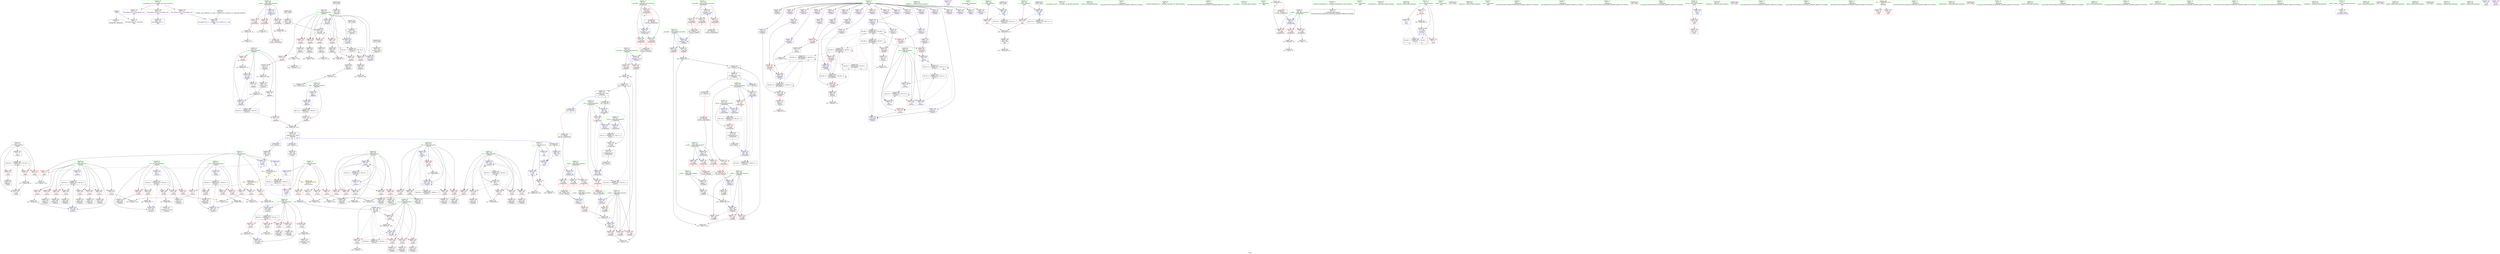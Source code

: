 digraph "SVFG" {
	label="SVFG";

	Node0x55ce4a462f40 [shape=record,color=grey,label="{NodeID: 0\nNullPtr}"];
	Node0x55ce4a462f40 -> Node0x55ce4a495850[style=solid];
	Node0x55ce4a462f40 -> Node0x55ce4a4a3930[style=solid];
	Node0x55ce4a4aea00 [shape=record,color=grey,label="{NodeID: 443\n171 = Binary(170, 78, )\n}"];
	Node0x55ce4a4aea00 -> Node0x55ce4a4b1880[style=solid];
	Node0x55ce4a4a6c90 [shape=record,color=blue,label="{NodeID: 360\n8\<--592\n__\<--dec\nmain\n}"];
	Node0x55ce4a4a6c90 -> Node0x55ce4a49b1b0[style=dashed];
	Node0x55ce4a4a6c90 -> Node0x55ce4a4a6c90[style=dashed];
	Node0x55ce4a4a2800 [shape=record,color=red,label="{NodeID: 277\n554\<--350\n\<--i104\n_Z5solvev\n}"];
	Node0x55ce4a4a2800 -> Node0x55ce4a4b3380[style=solid];
	Node0x55ce4a4965b0 [shape=record,color=red,label="{NodeID: 194\n97\<--66\n\<--_mod.addr\n_Z5mypowxxx\n|{<s0>5}}"];
	Node0x55ce4a4965b0:s0 -> Node0x55ce4a4f4fb0[style=solid,color=red];
	Node0x55ce4a493620 [shape=record,color=black,label="{NodeID: 111\n409\<--408\nidxprom19\<--\n_Z5solvev\n}"];
	Node0x55ce4a491830 [shape=record,color=green,label="{NodeID: 28\n27\<--31\nllvm.global_ctors\<--llvm.global_ctors_field_insensitive\nGlob }"];
	Node0x55ce4a491830 -> Node0x55ce4a49aeb0[style=solid];
	Node0x55ce4a491830 -> Node0x55ce4a49afb0[style=solid];
	Node0x55ce4a491830 -> Node0x55ce4a49b0b0[style=solid];
	Node0x55ce4a4f3150 [shape=record,color=black,label="{NodeID: 637\n89 = PHI(56, )\n}"];
	Node0x55ce4a4f3150 -> Node0x55ce4a4a3d70[style=solid];
	Node0x55ce4a4b1400 [shape=record,color=grey,label="{NodeID: 471\n273 = cmp(272, 274, )\n}"];
	Node0x55ce4a4a3fe0 [shape=record,color=blue,label="{NodeID: 305\n110\<--107\n_x.addr\<--_x\n_Z3mulxxx\n}"];
	Node0x55ce4a4a3fe0 -> Node0x55ce4a496820[style=dashed];
	Node0x55ce4a4a3fe0 -> Node0x55ce4a4a4250[style=dashed];
	Node0x55ce4a497c70 [shape=record,color=red,label="{NodeID: 222\n207\<--193\n\<--_mod.addr\n_Z3addxxx\n}"];
	Node0x55ce4a497c70 -> Node0x55ce4a4b0500[style=solid];
	Node0x55ce4a499720 [shape=record,color=purple,label="{NodeID: 139\n368\<--18\narrayidx\<--a\n_Z5solvev\n}"];
	Node0x55ce4a494120 [shape=record,color=green,label="{NodeID: 56\n224\<--225\n_Z6getintv\<--_Z6getintv_field_insensitive\n}"];
	Node0x55ce4a4c64f0 [shape=record,color=black,label="{NodeID: 499\nMR_18V_3 = PHI(MR_18V_4, MR_18V_2, )\npts\{142 \}\n}"];
	Node0x55ce4a4c64f0 -> Node0x55ce4a496dd0[style=dashed];
	Node0x55ce4a4a56a0 [shape=record,color=blue,label="{NodeID: 333\n334\<--12\ni\<--\n_Z5solvev\n}"];
	Node0x55ce4a4a56a0 -> Node0x55ce4a4ca5f0[style=dashed];
	Node0x55ce4a4a1210 [shape=record,color=red,label="{NodeID: 250\n389\<--338\n\<--j\n_Z5solvev\n}"];
	Node0x55ce4a4a1210 -> Node0x55ce4a493550[style=solid];
	Node0x55ce4a49ade0 [shape=record,color=purple,label="{NodeID: 167\n612\<--25\n\<--.str.2\nmain\n}"];
	Node0x55ce4a495a50 [shape=record,color=black,label="{NodeID: 84\n56\<--104\n_Z5mypowxxx_ret\<--\n_Z5mypowxxx\n|{<s0>4}}"];
	Node0x55ce4a495a50:s0 -> Node0x55ce4a4f3150[style=solid,color=blue];
	Node0x55ce4a47f920 [shape=record,color=green,label="{NodeID: 1\n7\<--1\n__dso_handle\<--dummyObj\nGlob }"];
	Node0x55ce4a4aeb80 [shape=record,color=grey,label="{NodeID: 444\n397 = Binary(396, 9, )\n}"];
	Node0x55ce4a4aeb80 -> Node0x55ce4a4a5ab0[style=solid];
	Node0x55ce4a4a6d60 [shape=record,color=blue,label="{NodeID: 361\n581\<--596\ns\<--call1\nmain\n}"];
	Node0x55ce4a4a6d60 -> Node0x55ce4a4a31c0[style=dashed];
	Node0x55ce4a4a6d60 -> Node0x55ce4a4d1c00[style=dashed];
	Node0x55ce4a4a28d0 [shape=record,color=red,label="{NodeID: 278\n558\<--350\n\<--i104\n_Z5solvev\n}"];
	Node0x55ce4a4a28d0 -> Node0x55ce4a499170[style=solid];
	Node0x55ce4a496680 [shape=record,color=red,label="{NodeID: 195\n95\<--68\n\<--_ret\n_Z5mypowxxx\n|{<s0>5}}"];
	Node0x55ce4a496680:s0 -> Node0x55ce4a4f4c20[style=solid,color=red];
	Node0x55ce4a4936f0 [shape=record,color=black,label="{NodeID: 112\n412\<--411\nidxprom21\<--\n_Z5solvev\n}"];
	Node0x55ce4a491930 [shape=record,color=green,label="{NodeID: 29\n32\<--33\n__cxx_global_var_init\<--__cxx_global_var_init_field_insensitive\n}"];
	Node0x55ce4a4f3290 [shape=record,color=black,label="{NodeID: 638\n223 = PHI(251, )\n}"];
	Node0x55ce4a4f3290 -> Node0x55ce4a495d90[style=solid];
	Node0x55ce4a4b1580 [shape=record,color=grey,label="{NodeID: 472\n374 = cmp(373, 375, )\n}"];
	Node0x55ce4a4a40b0 [shape=record,color=blue,label="{NodeID: 306\n112\<--108\n_y.addr\<--_y\n_Z3mulxxx\n}"];
	Node0x55ce4a4a40b0 -> Node0x55ce4a496b60[style=dashed];
	Node0x55ce4a497d40 [shape=record,color=red,label="{NodeID: 223\n233\<--221\n\<--i\n_Z4initv\n}"];
	Node0x55ce4a497d40 -> Node0x55ce4a4b0e00[style=solid];
	Node0x55ce4a4997f0 [shape=record,color=purple,label="{NodeID: 140\n371\<--18\narrayidx5\<--a\n_Z5solvev\n}"];
	Node0x55ce4a4997f0 -> Node0x55ce4a4a2a70[style=solid];
	Node0x55ce4a494220 [shape=record,color=green,label="{NodeID: 57\n243\<--244\nscanf\<--scanf_field_insensitive\n}"];
	Node0x55ce4a4a5770 [shape=record,color=blue,label="{NodeID: 334\n336\<--359\npc\<--\n_Z5solvev\n}"];
	Node0x55ce4a4a5770 -> Node0x55ce4a4cd7f0[style=dashed];
	Node0x55ce4a4a12e0 [shape=record,color=red,label="{NodeID: 251\n396\<--338\n\<--j\n_Z5solvev\n}"];
	Node0x55ce4a4a12e0 -> Node0x55ce4a4aeb80[style=solid];
	Node0x55ce4a49aeb0 [shape=record,color=purple,label="{NodeID: 168\n635\<--27\nllvm.global_ctors_0\<--llvm.global_ctors\nGlob }"];
	Node0x55ce4a49aeb0 -> Node0x55ce4a4a3730[style=solid];
	Node0x55ce4a495b20 [shape=record,color=black,label="{NodeID: 85\n106\<--133\n_Z3mulxxx_ret\<--cond\n_Z3mulxxx\n|{<s0>3|<s1>5}}"];
	Node0x55ce4a495b20:s0 -> Node0x55ce4a4f2ff0[style=solid,color=blue];
	Node0x55ce4a495b20:s1 -> Node0x55ce4a4f2c60[style=solid,color=blue];
	Node0x55ce4a47f9b0 [shape=record,color=green,label="{NodeID: 2\n9\<--1\n\<--dummyObj\nCan only get source location for instruction, argument, global var or function.}"];
	Node0x55ce4a4cfe30 [shape=record,color=black,label="{NodeID: 528\nMR_58V_3 = PHI(MR_58V_4, MR_58V_2, )\npts\{343 \}\n}"];
	Node0x55ce4a4cfe30 -> Node0x55ce4a4a17c0[style=dashed];
	Node0x55ce4a4cfe30 -> Node0x55ce4a4a1890[style=dashed];
	Node0x55ce4a4cfe30 -> Node0x55ce4a4a1960[style=dashed];
	Node0x55ce4a4cfe30 -> Node0x55ce4a4a1a30[style=dashed];
	Node0x55ce4a4cfe30 -> Node0x55ce4a4a1b00[style=dashed];
	Node0x55ce4a4cfe30 -> Node0x55ce4a4a63a0[style=dashed];
	Node0x55ce4a4aed00 [shape=record,color=grey,label="{NodeID: 445\n537 = Binary(536, 9, )\n}"];
	Node0x55ce4a4aed00 -> Node0x55ce4a4a66e0[style=solid];
	Node0x55ce4a4a6e30 [shape=record,color=blue,label="{NodeID: 362\n583\<--602\nt\<--call2\nmain\n}"];
	Node0x55ce4a4a6e30 -> Node0x55ce4a4a3290[style=dashed];
	Node0x55ce4a4a6e30 -> Node0x55ce4a4d0d00[style=dashed];
	Node0x55ce4a4a29a0 [shape=record,color=red,label="{NodeID: 279\n566\<--350\n\<--i104\n_Z5solvev\n}"];
	Node0x55ce4a4a29a0 -> Node0x55ce4a4b0380[style=solid];
	Node0x55ce4a496750 [shape=record,color=red,label="{NodeID: 196\n101\<--68\n\<--_ret\n_Z5mypowxxx\n}"];
	Node0x55ce4a496750 -> Node0x55ce4a4a3f10[style=solid];
	Node0x55ce4a4937c0 [shape=record,color=black,label="{NodeID: 113\n415\<--414\nconv23\<--\n_Z5solvev\n}"];
	Node0x55ce4a4937c0 -> Node0x55ce4a4b1b80[style=solid];
	Node0x55ce4a491a30 [shape=record,color=green,label="{NodeID: 30\n36\<--37\n_ZNSt8ios_base4InitC1Ev\<--_ZNSt8ios_base4InitC1Ev_field_insensitive\n}"];
	Node0x55ce4a4f33d0 [shape=record,color=black,label="{NodeID: 639\n162 = PHI(185, )\n|{<s0>7}}"];
	Node0x55ce4a4f33d0:s0 -> Node0x55ce4a4f4410[style=solid,color=red];
	Node0x55ce4a4b1700 [shape=record,color=grey,label="{NodeID: 473\n451 = cmp(449, 450, )\n}"];
	Node0x55ce4a4a4180 [shape=record,color=blue,label="{NodeID: 307\n114\<--109\n_mod.addr\<--_mod\n_Z3mulxxx\n}"];
	Node0x55ce4a4a4180 -> Node0x55ce4a496c30[style=dashed];
	Node0x55ce4a4a4180 -> Node0x55ce4a496d00[style=dashed];
	Node0x55ce4a497e10 [shape=record,color=red,label="{NodeID: 224\n237\<--221\n\<--i\n_Z4initv\n}"];
	Node0x55ce4a497e10 -> Node0x55ce4a495f30[style=solid];
	Node0x55ce4a4998c0 [shape=record,color=purple,label="{NodeID: 141\n380\<--18\narrayidx8\<--a\n_Z5solvev\n}"];
	Node0x55ce4a494320 [shape=record,color=green,label="{NodeID: 58\n252\<--253\n_x\<--_x_field_insensitive\n_Z6getintv\n}"];
	Node0x55ce4a494320 -> Node0x55ce4a497fb0[style=solid];
	Node0x55ce4a494320 -> Node0x55ce4a498080[style=solid];
	Node0x55ce4a494320 -> Node0x55ce4a498150[style=solid];
	Node0x55ce4a494320 -> Node0x55ce4a4a4f50[style=solid];
	Node0x55ce4a494320 -> Node0x55ce4a4a5430[style=solid];
	Node0x55ce4a494320 -> Node0x55ce4a4a5500[style=solid];
	Node0x55ce4a4a5840 [shape=record,color=blue,label="{NodeID: 335\n338\<--12\nj\<--\n_Z5solvev\n}"];
	Node0x55ce4a4a5840 -> Node0x55ce4a4a0fa0[style=dashed];
	Node0x55ce4a4a5840 -> Node0x55ce4a4a1070[style=dashed];
	Node0x55ce4a4a5840 -> Node0x55ce4a4a1140[style=dashed];
	Node0x55ce4a4a5840 -> Node0x55ce4a4a1210[style=dashed];
	Node0x55ce4a4a5840 -> Node0x55ce4a4a12e0[style=dashed];
	Node0x55ce4a4a5840 -> Node0x55ce4a4a5ab0[style=dashed];
	Node0x55ce4a4a5840 -> Node0x55ce4a4caff0[style=dashed];
	Node0x55ce4a4a13b0 [shape=record,color=red,label="{NodeID: 252\n405\<--340\n\<--j15\n_Z5solvev\n}"];
	Node0x55ce4a4a13b0 -> Node0x55ce4a4b2d80[style=solid];
	Node0x55ce4a49afb0 [shape=record,color=purple,label="{NodeID: 169\n636\<--27\nllvm.global_ctors_1\<--llvm.global_ctors\nGlob }"];
	Node0x55ce4a49afb0 -> Node0x55ce4a4a3830[style=solid];
	Node0x55ce4a495bf0 [shape=record,color=black,label="{NodeID: 86\n137\<--183\n_Z5mymulxxx_ret\<--\n_Z5mymulxxx\n|{<s0>7}}"];
	Node0x55ce4a495bf0:s0 -> Node0x55ce4a4f3510[style=solid,color=blue];
	Node0x55ce4a47fa40 [shape=record,color=green,label="{NodeID: 3\n12\<--1\n\<--dummyObj\nCan only get source location for instruction, argument, global var or function.}"];
	Node0x55ce4a4d0300 [shape=record,color=black,label="{NodeID: 529\nMR_60V_2 = PHI(MR_60V_4, MR_60V_1, )\npts\{345 \}\n}"];
	Node0x55ce4a4d0300 -> Node0x55ce4a4a6130[style=dashed];
	Node0x55ce4a4aee80 [shape=record,color=grey,label="{NodeID: 446\n542 = Binary(541, 439, )\n}"];
	Node0x55ce4a4aee80 -> Node0x55ce4a4a67b0[style=solid];
	Node0x55ce4a4a2a70 [shape=record,color=red,label="{NodeID: 280\n372\<--371\n\<--arrayidx5\n_Z5solvev\n}"];
	Node0x55ce4a4a2a70 -> Node0x55ce4a493210[style=solid];
	Node0x55ce4a496820 [shape=record,color=red,label="{NodeID: 197\n120\<--110\n\<--_x.addr\n_Z3mulxxx\n}"];
	Node0x55ce4a496820 -> Node0x55ce4a4af300[style=solid];
	Node0x55ce4a493890 [shape=record,color=black,label="{NodeID: 114\n420\<--419\nidxprom26\<--\n_Z5solvev\n}"];
	Node0x55ce4a491b30 [shape=record,color=green,label="{NodeID: 31\n42\<--43\n__cxa_atexit\<--__cxa_atexit_field_insensitive\n}"];
	Node0x55ce4a4f3510 [shape=record,color=black,label="{NodeID: 640\n168 = PHI(137, )\n}"];
	Node0x55ce4a4f3510 -> Node0x55ce4a4a4660[style=solid];
	Node0x55ce4a4b1880 [shape=record,color=grey,label="{NodeID: 474\n172 = cmp(171, 75, )\n}"];
	Node0x55ce4a4a4250 [shape=record,color=blue,label="{NodeID: 308\n110\<--121\n_x.addr\<--mul\n_Z3mulxxx\n}"];
	Node0x55ce4a4a4250 -> Node0x55ce4a4968f0[style=dashed];
	Node0x55ce4a4a4250 -> Node0x55ce4a4969c0[style=dashed];
	Node0x55ce4a4a4250 -> Node0x55ce4a496a90[style=dashed];
	Node0x55ce4a497ee0 [shape=record,color=red,label="{NodeID: 225\n246\<--221\n\<--i\n_Z4initv\n}"];
	Node0x55ce4a497ee0 -> Node0x55ce4a4ae280[style=solid];
	Node0x55ce4a499990 [shape=record,color=purple,label="{NodeID: 142\n383\<--18\narrayidx10\<--a\n_Z5solvev\n}"];
	Node0x55ce4a499990 -> Node0x55ce4a4a5910[style=solid];
	Node0x55ce4a4943f0 [shape=record,color=green,label="{NodeID: 59\n254\<--255\n_tmp\<--_tmp_field_insensitive\n_Z6getintv\n}"];
	Node0x55ce4a4943f0 -> Node0x55ce4a498220[style=solid];
	Node0x55ce4a4943f0 -> Node0x55ce4a4a5020[style=solid];
	Node0x55ce4a4943f0 -> Node0x55ce4a4a5360[style=solid];
	Node0x55ce4a4a5910 [shape=record,color=blue,label="{NodeID: 336\n383\<--377\narrayidx10\<--\n_Z5solvev\n}"];
	Node0x55ce4a4a5910 -> Node0x55ce4a4c42f0[style=dashed];
	Node0x55ce4a4a1480 [shape=record,color=red,label="{NodeID: 253\n411\<--340\n\<--j15\n_Z5solvev\n}"];
	Node0x55ce4a4a1480 -> Node0x55ce4a4936f0[style=solid];
	Node0x55ce4a49b0b0 [shape=record,color=purple,label="{NodeID: 170\n637\<--27\nllvm.global_ctors_2\<--llvm.global_ctors\nGlob }"];
	Node0x55ce4a49b0b0 -> Node0x55ce4a4a3930[style=solid];
	Node0x55ce4a495cc0 [shape=record,color=black,label="{NodeID: 87\n185\<--212\n_Z3addxxx_ret\<--cond\n_Z3addxxx\n|{<s0>6|<s1>8}}"];
	Node0x55ce4a495cc0:s0 -> Node0x55ce4a4f33d0[style=solid,color=blue];
	Node0x55ce4a495cc0:s1 -> Node0x55ce4a4f3820[style=solid,color=blue];
	Node0x55ce4a4907d0 [shape=record,color=green,label="{NodeID: 4\n20\<--1\n.str\<--dummyObj\nGlob }"];
	Node0x55ce4a4d0800 [shape=record,color=black,label="{NodeID: 530\nMR_68V_9 = PHI(MR_68V_10, MR_68V_2, )\npts\{190000 \}\n}"];
	Node0x55ce4a4d0800 -> Node0x55ce4a4a2db0[style=dashed];
	Node0x55ce4a4d0800 -> Node0x55ce4a4a2e80[style=dashed];
	Node0x55ce4a4d0800 -> Node0x55ce4a4a6200[style=dashed];
	Node0x55ce4a4d0800 -> Node0x55ce4a4c87f0[style=dashed];
	Node0x55ce4a4d0800 -> Node0x55ce4a4cd2f0[style=dashed];
	Node0x55ce4a4d0800 -> Node0x55ce4a4d0800[style=dashed];
	Node0x55ce4a4af000 [shape=record,color=grey,label="{NodeID: 447\n87 = Binary(86, 78, )\n|{<s0>4}}"];
	Node0x55ce4a4af000:s0 -> Node0x55ce4a4f49a0[style=solid,color=red];
	Node0x55ce4a4a2b40 [shape=record,color=red,label="{NodeID: 281\n392\<--391\n\<--arrayidx14\n_Z5solvev\n}"];
	Node0x55ce4a4a2b40 -> Node0x55ce4a4a59e0[style=solid];
	Node0x55ce4a4968f0 [shape=record,color=red,label="{NodeID: 198\n123\<--110\n\<--_x.addr\n_Z3mulxxx\n}"];
	Node0x55ce4a4968f0 -> Node0x55ce4a4b2180[style=solid];
	Node0x55ce4a493960 [shape=record,color=black,label="{NodeID: 115\n423\<--422\nidxprom28\<--\n_Z5solvev\n}"];
	Node0x55ce4a491c30 [shape=record,color=green,label="{NodeID: 32\n41\<--47\n_ZNSt8ios_base4InitD1Ev\<--_ZNSt8ios_base4InitD1Ev_field_insensitive\n}"];
	Node0x55ce4a491c30 -> Node0x55ce4a495950[style=solid];
	Node0x55ce4a4f3820 [shape=record,color=black,label="{NodeID: 641\n177 = PHI(185, )\n}"];
	Node0x55ce4a4f3820 -> Node0x55ce4a4a4730[style=solid];
	Node0x55ce4a4b1a00 [shape=record,color=grey,label="{NodeID: 475\n457 = cmp(455, 456, )\n}"];
	Node0x55ce4a4a4320 [shape=record,color=blue,label="{NodeID: 309\n143\<--138\n_a.addr\<--_a\n_Z5mymulxxx\n}"];
	Node0x55ce4a4a4320 -> Node0x55ce4a496ea0[style=dashed];
	Node0x55ce4a4a4320 -> Node0x55ce4a496f70[style=dashed];
	Node0x55ce4a4a4320 -> Node0x55ce4a497040[style=dashed];
	Node0x55ce4a497fb0 [shape=record,color=red,label="{NodeID: 226\n309\<--252\n\<--_x\n_Z6getintv\n}"];
	Node0x55ce4a497fb0 -> Node0x55ce4a4af600[style=solid];
	Node0x55ce4a499a60 [shape=record,color=purple,label="{NodeID: 143\n388\<--18\narrayidx12\<--a\n_Z5solvev\n}"];
	Node0x55ce4a4944c0 [shape=record,color=green,label="{NodeID: 60\n256\<--257\n_tc\<--_tc_field_insensitive\n_Z6getintv\n}"];
	Node0x55ce4a4944c0 -> Node0x55ce4a4982f0[style=solid];
	Node0x55ce4a4944c0 -> Node0x55ce4a4a02e0[style=solid];
	Node0x55ce4a4944c0 -> Node0x55ce4a4a0370[style=solid];
	Node0x55ce4a4944c0 -> Node0x55ce4a4a0440[style=solid];
	Node0x55ce4a4944c0 -> Node0x55ce4a4a0510[style=solid];
	Node0x55ce4a4944c0 -> Node0x55ce4a4a05e0[style=solid];
	Node0x55ce4a4944c0 -> Node0x55ce4a4a06b0[style=solid];
	Node0x55ce4a4944c0 -> Node0x55ce4a4a50f0[style=solid];
	Node0x55ce4a4944c0 -> Node0x55ce4a4a51c0[style=solid];
	Node0x55ce4a4944c0 -> Node0x55ce4a4a5290[style=solid];
	Node0x55ce4a4944c0 -> Node0x55ce4a4a55d0[style=solid];
	Node0x55ce4a4a59e0 [shape=record,color=blue,label="{NodeID: 337\n336\<--392\npc\<--\n_Z5solvev\n}"];
	Node0x55ce4a4a59e0 -> Node0x55ce4a4cd7f0[style=dashed];
	Node0x55ce4a4a1550 [shape=record,color=red,label="{NodeID: 254\n422\<--340\n\<--j15\n_Z5solvev\n}"];
	Node0x55ce4a4a1550 -> Node0x55ce4a493960[style=solid];
	Node0x55ce4a49b1b0 [shape=record,color=red,label="{NodeID: 171\n591\<--8\n\<--__\nmain\n}"];
	Node0x55ce4a49b1b0 -> Node0x55ce4a4b0080[style=solid];
	Node0x55ce4a49b1b0 -> Node0x55ce4a4b3080[style=solid];
	Node0x55ce4a495d90 [shape=record,color=black,label="{NodeID: 88\n226\<--223\nconv\<--call\n_Z4initv\n}"];
	Node0x55ce4a495d90 -> Node0x55ce4a4a4c10[style=solid];
	Node0x55ce4a490860 [shape=record,color=green,label="{NodeID: 5\n22\<--1\n.str.1\<--dummyObj\nGlob }"];
	Node0x55ce4a4d0d00 [shape=record,color=black,label="{NodeID: 531\nMR_79V_2 = PHI(MR_79V_3, MR_79V_1, )\npts\{584 \}\n}"];
	Node0x55ce4a4d0d00 -> Node0x55ce4a4a6e30[style=dashed];
	Node0x55ce4a4af180 [shape=record,color=grey,label="{NodeID: 448\n92 = Binary(91, 78, )\n}"];
	Node0x55ce4a4af180 -> Node0x55ce4a4b2300[style=solid];
	Node0x55ce4a4a2c10 [shape=record,color=red,label="{NodeID: 282\n414\<--413\n\<--arrayidx22\n_Z5solvev\n}"];
	Node0x55ce4a4a2c10 -> Node0x55ce4a4937c0[style=solid];
	Node0x55ce4a4969c0 [shape=record,color=red,label="{NodeID: 199\n127\<--110\n\<--_x.addr\n_Z3mulxxx\n}"];
	Node0x55ce4a4969c0 -> Node0x55ce4a4ae400[style=solid];
	Node0x55ce4a498470 [shape=record,color=black,label="{NodeID: 116\n428\<--427\nidxprom31\<--\n_Z5solvev\n}"];
	Node0x55ce4a491d30 [shape=record,color=green,label="{NodeID: 33\n54\<--55\n_Z5mypowxxx\<--_Z5mypowxxx_field_insensitive\n}"];
	Node0x55ce4a4f3920 [shape=record,color=black,label="{NodeID: 642\n228 = PHI(251, )\n}"];
	Node0x55ce4a4f3920 -> Node0x55ce4a495e60[style=solid];
	Node0x55ce4a4b1b80 [shape=record,color=grey,label="{NodeID: 476\n416 = cmp(415, 375, )\n}"];
	Node0x55ce4a4a43f0 [shape=record,color=blue,label="{NodeID: 310\n145\<--139\n_x.addr\<--_x\n_Z5mymulxxx\n}"];
	Node0x55ce4a4a43f0 -> Node0x55ce4a497110[style=dashed];
	Node0x55ce4a4a43f0 -> Node0x55ce4a4971e0[style=dashed];
	Node0x55ce4a4a43f0 -> Node0x55ce4a4972b0[style=dashed];
	Node0x55ce4a498080 [shape=record,color=red,label="{NodeID: 227\n317\<--252\n\<--_x\n_Z6getintv\n}"];
	Node0x55ce4a498080 -> Node0x55ce4a4af780[style=solid];
	Node0x55ce4a499b30 [shape=record,color=purple,label="{NodeID: 144\n391\<--18\narrayidx14\<--a\n_Z5solvev\n}"];
	Node0x55ce4a499b30 -> Node0x55ce4a4a2b40[style=solid];
	Node0x55ce4a494590 [shape=record,color=green,label="{NodeID: 61\n261\<--262\ngetchar\<--getchar_field_insensitive\n}"];
	Node0x55ce4a4a5ab0 [shape=record,color=blue,label="{NodeID: 338\n338\<--397\nj\<--inc\n_Z5solvev\n}"];
	Node0x55ce4a4a5ab0 -> Node0x55ce4a4a0fa0[style=dashed];
	Node0x55ce4a4a5ab0 -> Node0x55ce4a4a1070[style=dashed];
	Node0x55ce4a4a5ab0 -> Node0x55ce4a4a1140[style=dashed];
	Node0x55ce4a4a5ab0 -> Node0x55ce4a4a1210[style=dashed];
	Node0x55ce4a4a5ab0 -> Node0x55ce4a4a12e0[style=dashed];
	Node0x55ce4a4a5ab0 -> Node0x55ce4a4a5ab0[style=dashed];
	Node0x55ce4a4a5ab0 -> Node0x55ce4a4caff0[style=dashed];
	Node0x55ce4a4a1620 [shape=record,color=red,label="{NodeID: 255\n430\<--340\n\<--j15\n_Z5solvev\n}"];
	Node0x55ce4a4a1620 -> Node0x55ce4a498540[style=solid];
	Node0x55ce4a49b280 [shape=record,color=red,label="{NodeID: 172\n545\<--11\n\<--_cs\n_Z5solvev\n}"];
	Node0x55ce4a49b280 -> Node0x55ce4a4ae880[style=solid];
	Node0x55ce4a495e60 [shape=record,color=black,label="{NodeID: 89\n229\<--228\nconv2\<--call1\n_Z4initv\n}"];
	Node0x55ce4a495e60 -> Node0x55ce4a4a4ce0[style=solid];
	Node0x55ce4a4908f0 [shape=record,color=green,label="{NodeID: 6\n24\<--1\nstderr\<--dummyObj\nGlob }"];
	Node0x55ce4a4d1200 [shape=record,color=black,label="{NodeID: 532\nMR_82V_2 = PHI(MR_82V_3, MR_82V_1, )\npts\{15 17 \}\n|{<s0>21|<s1>21}}"];
	Node0x55ce4a4d1200:s0 -> Node0x55ce4a4a4c10[style=dashed,color=red];
	Node0x55ce4a4d1200:s1 -> Node0x55ce4a4a4ce0[style=dashed,color=red];
	Node0x55ce4a4af300 [shape=record,color=grey,label="{NodeID: 449\n121 = Binary(120, 119, )\n}"];
	Node0x55ce4a4af300 -> Node0x55ce4a4a4250[style=solid];
	Node0x55ce4a4a2ce0 [shape=record,color=red,label="{NodeID: 283\n433\<--432\n\<--arrayidx34\n_Z5solvev\n}"];
	Node0x55ce4a4a2ce0 -> Node0x55ce4a4a5df0[style=solid];
	Node0x55ce4a496a90 [shape=record,color=red,label="{NodeID: 200\n131\<--110\n\<--_x.addr\n_Z3mulxxx\n}"];
	Node0x55ce4a496a90 -> Node0x55ce4a4acc00[style=solid];
	Node0x55ce4a498540 [shape=record,color=black,label="{NodeID: 117\n431\<--430\nidxprom33\<--\n_Z5solvev\n}"];
	Node0x55ce4a491e30 [shape=record,color=green,label="{NodeID: 34\n60\<--61\nretval\<--retval_field_insensitive\n_Z5mypowxxx\n}"];
	Node0x55ce4a491e30 -> Node0x55ce4a49bd10[style=solid];
	Node0x55ce4a491e30 -> Node0x55ce4a4a3ca0[style=solid];
	Node0x55ce4a491e30 -> Node0x55ce4a4a3f10[style=solid];
	Node0x55ce4a4f3a60 [shape=record,color=black,label="{NodeID: 643\n242 = PHI()\n}"];
	Node0x55ce4a4b1d00 [shape=record,color=grey,label="{NodeID: 477\n74 = cmp(73, 75, )\n}"];
	Node0x55ce4a4a44c0 [shape=record,color=blue,label="{NodeID: 311\n147\<--140\n_mod.addr\<--_mod\n_Z5mymulxxx\n}"];
	Node0x55ce4a4a44c0 -> Node0x55ce4a497380[style=dashed];
	Node0x55ce4a4a44c0 -> Node0x55ce4a497450[style=dashed];
	Node0x55ce4a4a44c0 -> Node0x55ce4a497520[style=dashed];
	Node0x55ce4a498150 [shape=record,color=red,label="{NodeID: 228\n324\<--252\n\<--_x\n_Z6getintv\n}"];
	Node0x55ce4a498150 -> Node0x55ce4a4b0c80[style=solid];
	Node0x55ce4a499c00 [shape=record,color=purple,label="{NodeID: 145\n410\<--18\narrayidx20\<--a\n_Z5solvev\n}"];
	Node0x55ce4a494690 [shape=record,color=green,label="{NodeID: 62\n331\<--332\n_Z5solvev\<--_Z5solvev_field_insensitive\n}"];
	Node0x55ce4a4a5b80 [shape=record,color=blue,label="{NodeID: 339\n336\<--359\npc\<--\n_Z5solvev\n}"];
	Node0x55ce4a4a5b80 -> Node0x55ce4a4a0ed0[style=dashed];
	Node0x55ce4a4a5b80 -> Node0x55ce4a4a5df0[style=dashed];
	Node0x55ce4a4a5b80 -> Node0x55ce4a4caaf0[style=dashed];
	Node0x55ce4a4a5b80 -> Node0x55ce4a4cbef0[style=dashed];
	Node0x55ce4a4a16f0 [shape=record,color=red,label="{NodeID: 256\n437\<--340\n\<--j15\n_Z5solvev\n}"];
	Node0x55ce4a4a16f0 -> Node0x55ce4a4af480[style=solid];
	Node0x55ce4a49b350 [shape=record,color=red,label="{NodeID: 173\n605\<--11\n\<--_cs\nmain\n}"];
	Node0x55ce4a495f30 [shape=record,color=black,label="{NodeID: 90\n238\<--237\nidxprom\<--\n_Z4initv\n}"];
	Node0x55ce4a490980 [shape=record,color=green,label="{NodeID: 7\n25\<--1\n.str.2\<--dummyObj\nGlob }"];
	Node0x55ce4a4d1700 [shape=record,color=black,label="{NodeID: 533\nMR_46V_2 = PHI(MR_46V_3, MR_46V_1, )\npts\{13 \}\n|{<s0>22|<s1>22}}"];
	Node0x55ce4a4d1700:s0 -> Node0x55ce4a49b280[style=dashed,color=red];
	Node0x55ce4a4d1700:s1 -> Node0x55ce4a4a6880[style=dashed,color=red];
	Node0x55ce4a4af480 [shape=record,color=grey,label="{NodeID: 450\n438 = Binary(437, 439, )\n}"];
	Node0x55ce4a4af480 -> Node0x55ce4a4a5ec0[style=solid];
	Node0x55ce4a4a2db0 [shape=record,color=red,label="{NodeID: 284\n465\<--464\n\<--arrayidx52\n_Z5solvev\n}"];
	Node0x55ce4a4a2db0 -> Node0x55ce4a4987b0[style=solid];
	Node0x55ce4a496b60 [shape=record,color=red,label="{NodeID: 201\n119\<--112\n\<--_y.addr\n_Z3mulxxx\n}"];
	Node0x55ce4a496b60 -> Node0x55ce4a4af300[style=solid];
	Node0x55ce4a498610 [shape=record,color=black,label="{NodeID: 118\n460\<--459\nidxprom49\<--\n_Z5solvev\n}"];
	Node0x55ce4a491f00 [shape=record,color=green,label="{NodeID: 35\n62\<--63\n_a.addr\<--_a.addr_field_insensitive\n_Z5mypowxxx\n}"];
	Node0x55ce4a491f00 -> Node0x55ce4a49bde0[style=solid];
	Node0x55ce4a491f00 -> Node0x55ce4a49beb0[style=solid];
	Node0x55ce4a491f00 -> Node0x55ce4a49bf80[style=solid];
	Node0x55ce4a491f00 -> Node0x55ce4a4a3a30[style=solid];
	Node0x55ce4a4f3b30 [shape=record,color=black,label="{NodeID: 644\n284 = PHI()\n}"];
	Node0x55ce4a4f3b30 -> Node0x55ce4a496340[style=solid];
	Node0x55ce4a4b1e80 [shape=record,color=grey,label="{NodeID: 478\n155 = cmp(154, 75, )\n}"];
	Node0x55ce4a4a4590 [shape=record,color=blue,label="{NodeID: 312\n141\<--75\nretval\<--\n_Z5mymulxxx\n}"];
	Node0x55ce4a4a4590 -> Node0x55ce4a4c64f0[style=dashed];
	Node0x55ce4a498220 [shape=record,color=red,label="{NodeID: 229\n325\<--254\n\<--_tmp\n_Z6getintv\n}"];
	Node0x55ce4a498220 -> Node0x55ce4a4b0c80[style=solid];
	Node0x55ce4a499cd0 [shape=record,color=purple,label="{NodeID: 146\n413\<--18\narrayidx22\<--a\n_Z5solvev\n}"];
	Node0x55ce4a499cd0 -> Node0x55ce4a4a2c10[style=solid];
	Node0x55ce4a494790 [shape=record,color=green,label="{NodeID: 63\n334\<--335\ni\<--i_field_insensitive\n_Z5solvev\n}"];
	Node0x55ce4a494790 -> Node0x55ce4a4a0780[style=solid];
	Node0x55ce4a494790 -> Node0x55ce4a4a0850[style=solid];
	Node0x55ce4a494790 -> Node0x55ce4a4a0920[style=solid];
	Node0x55ce4a494790 -> Node0x55ce4a4a09f0[style=solid];
	Node0x55ce4a494790 -> Node0x55ce4a4a0ac0[style=solid];
	Node0x55ce4a494790 -> Node0x55ce4a4a0b90[style=solid];
	Node0x55ce4a494790 -> Node0x55ce4a4a0c60[style=solid];
	Node0x55ce4a494790 -> Node0x55ce4a4a0d30[style=solid];
	Node0x55ce4a494790 -> Node0x55ce4a4a56a0[style=solid];
	Node0x55ce4a494790 -> Node0x55ce4a4a5f90[style=solid];
	Node0x55ce4a4c87f0 [shape=record,color=black,label="{NodeID: 506\nMR_68V_12 = PHI(MR_68V_11, MR_68V_10, )\npts\{190000 \}\n}"];
	Node0x55ce4a4c87f0 -> Node0x55ce4a4a2db0[style=dashed];
	Node0x55ce4a4c87f0 -> Node0x55ce4a4a2e80[style=dashed];
	Node0x55ce4a4c87f0 -> Node0x55ce4a4a6200[style=dashed];
	Node0x55ce4a4c87f0 -> Node0x55ce4a4c87f0[style=dashed];
	Node0x55ce4a4c87f0 -> Node0x55ce4a4d0800[style=dashed];
	Node0x55ce4a4a5c50 [shape=record,color=blue,label="{NodeID: 340\n340\<--402\nj15\<--sub\n_Z5solvev\n}"];
	Node0x55ce4a4a5c50 -> Node0x55ce4a4a13b0[style=dashed];
	Node0x55ce4a4a5c50 -> Node0x55ce4a4a1480[style=dashed];
	Node0x55ce4a4a5c50 -> Node0x55ce4a4a1550[style=dashed];
	Node0x55ce4a4a5c50 -> Node0x55ce4a4a1620[style=dashed];
	Node0x55ce4a4a5c50 -> Node0x55ce4a4a16f0[style=dashed];
	Node0x55ce4a4a5c50 -> Node0x55ce4a4a5ec0[style=dashed];
	Node0x55ce4a4a5c50 -> Node0x55ce4a4cb4f0[style=dashed];
	Node0x55ce4a4a17c0 [shape=record,color=red,label="{NodeID: 257\n449\<--342\n\<--i41\n_Z5solvev\n}"];
	Node0x55ce4a4a17c0 -> Node0x55ce4a4b1700[style=solid];
	Node0x55ce4a49b420 [shape=record,color=red,label="{NodeID: 174\n234\<--14\n\<--r\n_Z4initv\n}"];
	Node0x55ce4a49b420 -> Node0x55ce4a4b0e00[style=solid];
	Node0x55ce4a496000 [shape=record,color=black,label="{NodeID: 91\n263\<--260\nconv\<--call\n_Z6getintv\n}"];
	Node0x55ce4a496000 -> Node0x55ce4a4a50f0[style=solid];
	Node0x55ce4a490a10 [shape=record,color=green,label="{NodeID: 8\n28\<--1\n\<--dummyObj\nCan only get source location for instruction, argument, global var or function.}"];
	Node0x55ce4a4d1c00 [shape=record,color=black,label="{NodeID: 534\nMR_77V_2 = PHI(MR_77V_3, MR_77V_1, )\npts\{582 \}\n}"];
	Node0x55ce4a4d1c00 -> Node0x55ce4a4a6d60[style=dashed];
	Node0x55ce4a4af600 [shape=record,color=grey,label="{NodeID: 451\n310 = Binary(309, 311, )\n}"];
	Node0x55ce4a4af600 -> Node0x55ce4a4a5430[style=solid];
	Node0x55ce4a4a2e80 [shape=record,color=red,label="{NodeID: 285\n476\<--475\n\<--arrayidx60\n_Z5solvev\n}"];
	Node0x55ce4a4a2e80 -> Node0x55ce4a4a6200[style=solid];
	Node0x55ce4a496c30 [shape=record,color=red,label="{NodeID: 202\n124\<--114\n\<--_mod.addr\n_Z3mulxxx\n}"];
	Node0x55ce4a496c30 -> Node0x55ce4a4b2180[style=solid];
	Node0x55ce4a4986e0 [shape=record,color=black,label="{NodeID: 119\n463\<--462\nidxprom51\<--\n_Z5solvev\n}"];
	Node0x55ce4a491fd0 [shape=record,color=green,label="{NodeID: 36\n64\<--65\n_x.addr\<--_x.addr_field_insensitive\n_Z5mypowxxx\n}"];
	Node0x55ce4a491fd0 -> Node0x55ce4a49c050[style=solid];
	Node0x55ce4a491fd0 -> Node0x55ce4a49c120[style=solid];
	Node0x55ce4a491fd0 -> Node0x55ce4a49c1f0[style=solid];
	Node0x55ce4a491fd0 -> Node0x55ce4a4a3b00[style=solid];
	Node0x55ce4a4f3c00 [shape=record,color=black,label="{NodeID: 645\n292 = PHI()\n}"];
	Node0x55ce4a4f3c00 -> Node0x55ce4a492ac0[style=solid];
	Node0x55ce4a4b2000 [shape=record,color=grey,label="{NodeID: 479\n356 = cmp(354, 355, )\n}"];
	Node0x55ce4a4a4660 [shape=record,color=blue,label="{NodeID: 313\n149\<--168\n_ret\<--call1\n_Z5mymulxxx\n}"];
	Node0x55ce4a4a4660 -> Node0x55ce4a4975f0[style=dashed];
	Node0x55ce4a4a4660 -> Node0x55ce4a4976c0[style=dashed];
	Node0x55ce4a4a4660 -> Node0x55ce4a4a4730[style=dashed];
	Node0x55ce4a4a4660 -> Node0x55ce4a4c5ff0[style=dashed];
	Node0x55ce4a4982f0 [shape=record,color=red,label="{NodeID: 230\n266\<--256\n\<--_tc\n_Z6getintv\n}"];
	Node0x55ce4a4982f0 -> Node0x55ce4a4960d0[style=solid];
	Node0x55ce4a499da0 [shape=record,color=purple,label="{NodeID: 147\n421\<--18\narrayidx27\<--a\n_Z5solvev\n}"];
	Node0x55ce4a494860 [shape=record,color=green,label="{NodeID: 64\n336\<--337\npc\<--pc_field_insensitive\n_Z5solvev\n}"];
	Node0x55ce4a494860 -> Node0x55ce4a4a0e00[style=solid];
	Node0x55ce4a494860 -> Node0x55ce4a4a0ed0[style=solid];
	Node0x55ce4a494860 -> Node0x55ce4a4a5770[style=solid];
	Node0x55ce4a494860 -> Node0x55ce4a4a59e0[style=solid];
	Node0x55ce4a494860 -> Node0x55ce4a4a5b80[style=solid];
	Node0x55ce4a494860 -> Node0x55ce4a4a5df0[style=solid];
	Node0x55ce4a4c8cf0 [shape=record,color=black,label="{NodeID: 507\nMR_2V_3 = PHI(MR_2V_4, MR_2V_2, )\npts\{61 \}\n}"];
	Node0x55ce4a4c8cf0 -> Node0x55ce4a49bd10[style=dashed];
	Node0x55ce4a4a5d20 [shape=record,color=blue,label="{NodeID: 341\n424\<--418\narrayidx29\<--\n_Z5solvev\n}"];
	Node0x55ce4a4a5d20 -> Node0x55ce4a4cc3f0[style=dashed];
	Node0x55ce4a4a1890 [shape=record,color=red,label="{NodeID: 258\n459\<--342\n\<--i41\n_Z5solvev\n}"];
	Node0x55ce4a4a1890 -> Node0x55ce4a498610[style=solid];
	Node0x55ce4a49b4f0 [shape=record,color=red,label="{NodeID: 175\n355\<--14\n\<--r\n_Z5solvev\n}"];
	Node0x55ce4a49b4f0 -> Node0x55ce4a4b2000[style=solid];
	Node0x55ce4a4960d0 [shape=record,color=black,label="{NodeID: 92\n267\<--266\nconv1\<--\n_Z6getintv\n}"];
	Node0x55ce4a4960d0 -> Node0x55ce4a4b0f80[style=solid];
	Node0x55ce4a490aa0 [shape=record,color=green,label="{NodeID: 9\n75\<--1\n\<--dummyObj\nCan only get source location for instruction, argument, global var or function.}"];
	Node0x55ce4a4d2100 [shape=record,color=black,label="{NodeID: 535\nMR_68V_2 = PHI(MR_68V_3, MR_68V_1, )\npts\{190000 \}\n|{<s0>22|<s1>22}}"];
	Node0x55ce4a4d2100:s0 -> Node0x55ce4a4c42f0[style=dashed,color=red];
	Node0x55ce4a4d2100:s1 -> Node0x55ce4a4d0800[style=dashed,color=red];
	Node0x55ce4a4af780 [shape=record,color=grey,label="{NodeID: 452\n318 = Binary(317, 316, )\n}"];
	Node0x55ce4a4af780 -> Node0x55ce4a4a5500[style=solid];
	Node0x55ce4a4a2f50 [shape=record,color=red,label="{NodeID: 286\n515\<--514\n\<--arrayidx84\n_Z5solvev\n}"];
	Node0x55ce4a4a2f50 -> Node0x55ce4a498d60[style=solid];
	Node0x55ce4a496d00 [shape=record,color=red,label="{NodeID: 203\n128\<--114\n\<--_mod.addr\n_Z3mulxxx\n}"];
	Node0x55ce4a496d00 -> Node0x55ce4a4ae400[style=solid];
	Node0x55ce4a4987b0 [shape=record,color=black,label="{NodeID: 120\n466\<--465\nconv53\<--\n_Z5solvev\n}"];
	Node0x55ce4a4987b0 -> Node0x55ce4a4b2a80[style=solid];
	Node0x55ce4a4920a0 [shape=record,color=green,label="{NodeID: 37\n66\<--67\n_mod.addr\<--_mod.addr_field_insensitive\n_Z5mypowxxx\n}"];
	Node0x55ce4a4920a0 -> Node0x55ce4a496410[style=solid];
	Node0x55ce4a4920a0 -> Node0x55ce4a4964e0[style=solid];
	Node0x55ce4a4920a0 -> Node0x55ce4a4965b0[style=solid];
	Node0x55ce4a4920a0 -> Node0x55ce4a4a3bd0[style=solid];
	Node0x55ce4a4f3cd0 [shape=record,color=black,label="{NodeID: 646\n320 = PHI()\n}"];
	Node0x55ce4a4f3cd0 -> Node0x55ce4a492ed0[style=solid];
	Node0x55ce4a4b2180 [shape=record,color=grey,label="{NodeID: 480\n125 = cmp(123, 124, )\n}"];
	Node0x55ce4a4a4730 [shape=record,color=blue,label="{NodeID: 314\n149\<--177\n_ret\<--call3\n_Z5mymulxxx\n}"];
	Node0x55ce4a4a4730 -> Node0x55ce4a4976c0[style=dashed];
	Node0x55ce4a4a4730 -> Node0x55ce4a4c5ff0[style=dashed];
	Node0x55ce4a4a02e0 [shape=record,color=red,label="{NodeID: 231\n271\<--256\n\<--_tc\n_Z6getintv\n}"];
	Node0x55ce4a4a02e0 -> Node0x55ce4a4961a0[style=solid];
	Node0x55ce4a499e70 [shape=record,color=purple,label="{NodeID: 148\n424\<--18\narrayidx29\<--a\n_Z5solvev\n}"];
	Node0x55ce4a499e70 -> Node0x55ce4a4a5d20[style=solid];
	Node0x55ce4a494930 [shape=record,color=green,label="{NodeID: 65\n338\<--339\nj\<--j_field_insensitive\n_Z5solvev\n}"];
	Node0x55ce4a494930 -> Node0x55ce4a4a0fa0[style=solid];
	Node0x55ce4a494930 -> Node0x55ce4a4a1070[style=solid];
	Node0x55ce4a494930 -> Node0x55ce4a4a1140[style=solid];
	Node0x55ce4a494930 -> Node0x55ce4a4a1210[style=solid];
	Node0x55ce4a494930 -> Node0x55ce4a4a12e0[style=solid];
	Node0x55ce4a494930 -> Node0x55ce4a4a5840[style=solid];
	Node0x55ce4a494930 -> Node0x55ce4a4a5ab0[style=solid];
	Node0x55ce4a4c91f0 [shape=record,color=black,label="{NodeID: 508\nMR_10V_2 = PHI(MR_10V_5, MR_10V_1, )\npts\{69 \}\n}"];
	Node0x55ce4a4a5df0 [shape=record,color=blue,label="{NodeID: 342\n336\<--433\npc\<--\n_Z5solvev\n}"];
	Node0x55ce4a4a5df0 -> Node0x55ce4a4cbef0[style=dashed];
	Node0x55ce4a4a1960 [shape=record,color=red,label="{NodeID: 259\n469\<--342\n\<--i41\n_Z5solvev\n}"];
	Node0x55ce4a4a1960 -> Node0x55ce4a4afc00[style=solid];
	Node0x55ce4a49b5c0 [shape=record,color=red,label="{NodeID: 176\n450\<--14\n\<--r\n_Z5solvev\n}"];
	Node0x55ce4a49b5c0 -> Node0x55ce4a4b1700[style=solid];
	Node0x55ce4a4961a0 [shape=record,color=black,label="{NodeID: 93\n272\<--271\nconv2\<--\n_Z6getintv\n}"];
	Node0x55ce4a4961a0 -> Node0x55ce4a4b1400[style=solid];
	Node0x55ce4a490b30 [shape=record,color=green,label="{NodeID: 10\n78\<--1\n\<--dummyObj\nCan only get source location for instruction, argument, global var or function.}"];
	Node0x55ce4a4af900 [shape=record,color=grey,label="{NodeID: 453\n315 = Binary(314, 269, )\n}"];
	Node0x55ce4a4af900 -> Node0x55ce4a492e00[style=solid];
	Node0x55ce4a4a3020 [shape=record,color=red,label="{NodeID: 287\n526\<--525\n\<--arrayidx91\n_Z5solvev\n}"];
	Node0x55ce4a4a3020 -> Node0x55ce4a4a6610[style=solid];
	Node0x55ce4a496dd0 [shape=record,color=red,label="{NodeID: 204\n183\<--141\n\<--retval\n_Z5mymulxxx\n}"];
	Node0x55ce4a496dd0 -> Node0x55ce4a495bf0[style=solid];
	Node0x55ce4a498880 [shape=record,color=black,label="{NodeID: 121\n471\<--470\nidxprom57\<--sub56\n_Z5solvev\n}"];
	Node0x55ce4a492170 [shape=record,color=green,label="{NodeID: 38\n68\<--69\n_ret\<--_ret_field_insensitive\n_Z5mypowxxx\n}"];
	Node0x55ce4a492170 -> Node0x55ce4a496680[style=solid];
	Node0x55ce4a492170 -> Node0x55ce4a496750[style=solid];
	Node0x55ce4a492170 -> Node0x55ce4a4a3d70[style=solid];
	Node0x55ce4a492170 -> Node0x55ce4a4a3e40[style=solid];
	Node0x55ce4a4f3dd0 [shape=record,color=black,label="{NodeID: 647\n562 = PHI()\n}"];
	Node0x55ce4a4b2300 [shape=record,color=grey,label="{NodeID: 481\n93 = cmp(92, 75, )\n}"];
	Node0x55ce4a4a4800 [shape=record,color=blue,label="{NodeID: 315\n141\<--180\nretval\<--\n_Z5mymulxxx\n}"];
	Node0x55ce4a4a4800 -> Node0x55ce4a4c64f0[style=dashed];
	Node0x55ce4a4a0370 [shape=record,color=red,label="{NodeID: 232\n276\<--256\n\<--_tc\n_Z6getintv\n}"];
	Node0x55ce4a4a0370 -> Node0x55ce4a496270[style=solid];
	Node0x55ce4a499f40 [shape=record,color=purple,label="{NodeID: 149\n429\<--18\narrayidx32\<--a\n_Z5solvev\n}"];
	Node0x55ce4a494a00 [shape=record,color=green,label="{NodeID: 66\n340\<--341\nj15\<--j15_field_insensitive\n_Z5solvev\n}"];
	Node0x55ce4a494a00 -> Node0x55ce4a4a13b0[style=solid];
	Node0x55ce4a494a00 -> Node0x55ce4a4a1480[style=solid];
	Node0x55ce4a494a00 -> Node0x55ce4a4a1550[style=solid];
	Node0x55ce4a494a00 -> Node0x55ce4a4a1620[style=solid];
	Node0x55ce4a494a00 -> Node0x55ce4a4a16f0[style=solid];
	Node0x55ce4a494a00 -> Node0x55ce4a4a5c50[style=solid];
	Node0x55ce4a494a00 -> Node0x55ce4a4a5ec0[style=solid];
	Node0x55ce4a4c96f0 [shape=record,color=black,label="{NodeID: 509\nMR_40V_3 = PHI(MR_40V_5, MR_40V_2, )\npts\{253 \}\n}"];
	Node0x55ce4a4c96f0 -> Node0x55ce4a497fb0[style=dashed];
	Node0x55ce4a4c96f0 -> Node0x55ce4a498150[style=dashed];
	Node0x55ce4a4c96f0 -> Node0x55ce4a4a5430[style=dashed];
	Node0x55ce4a4a5ec0 [shape=record,color=blue,label="{NodeID: 343\n340\<--438\nj15\<--dec\n_Z5solvev\n}"];
	Node0x55ce4a4a5ec0 -> Node0x55ce4a4a13b0[style=dashed];
	Node0x55ce4a4a5ec0 -> Node0x55ce4a4a1480[style=dashed];
	Node0x55ce4a4a5ec0 -> Node0x55ce4a4a1550[style=dashed];
	Node0x55ce4a4a5ec0 -> Node0x55ce4a4a1620[style=dashed];
	Node0x55ce4a4a5ec0 -> Node0x55ce4a4a16f0[style=dashed];
	Node0x55ce4a4a5ec0 -> Node0x55ce4a4a5ec0[style=dashed];
	Node0x55ce4a4a5ec0 -> Node0x55ce4a4cb4f0[style=dashed];
	Node0x55ce4a4a1a30 [shape=record,color=red,label="{NodeID: 260\n477\<--342\n\<--i41\n_Z5solvev\n}"];
	Node0x55ce4a4a1a30 -> Node0x55ce4a498a20[style=solid];
	Node0x55ce4a49b690 [shape=record,color=red,label="{NodeID: 177\n495\<--14\n\<--r\n_Z5solvev\n}"];
	Node0x55ce4a49b690 -> Node0x55ce4a4b0980[style=solid];
	Node0x55ce4a496270 [shape=record,color=black,label="{NodeID: 94\n277\<--276\nconv4\<--\n_Z6getintv\n}"];
	Node0x55ce4a496270 -> Node0x55ce4a4b1280[style=solid];
	Node0x55ce4a490bc0 [shape=record,color=green,label="{NodeID: 11\n269\<--1\n\<--dummyObj\nCan only get source location for instruction, argument, global var or function.}"];
	Node0x55ce4a4afa80 [shape=record,color=grey,label="{NodeID: 454\n200 = Binary(199, 198, )\n}"];
	Node0x55ce4a4afa80 -> Node0x55ce4a4a4b40[style=solid];
	Node0x55ce4a4a30f0 [shape=record,color=red,label="{NodeID: 288\n621\<--579\n\<--retval\nmain\n}"];
	Node0x55ce4a4a30f0 -> Node0x55ce4a4993e0[style=solid];
	Node0x55ce4a496ea0 [shape=record,color=red,label="{NodeID: 205\n159\<--143\n\<--_a.addr\n_Z5mymulxxx\n|{<s0>6}}"];
	Node0x55ce4a496ea0:s0 -> Node0x55ce4a4f5130[style=solid,color=red];
	Node0x55ce4a498950 [shape=record,color=black,label="{NodeID: 122\n474\<--473\nidxprom59\<--\n_Z5solvev\n}"];
	Node0x55ce4a492240 [shape=record,color=green,label="{NodeID: 39\n84\<--85\n_Z3mulxxx\<--_Z3mulxxx_field_insensitive\n}"];
	Node0x55ce4a4f3ea0 [shape=record,color=black,label="{NodeID: 648\n549 = PHI()\n}"];
	Node0x55ce4a4b2480 [shape=record,color=grey,label="{NodeID: 482\n507 = cmp(505, 506, )\n}"];
	Node0x55ce4a4a48d0 [shape=record,color=blue,label="{NodeID: 316\n189\<--186\n_x.addr\<--_x\n_Z3addxxx\n}"];
	Node0x55ce4a4a48d0 -> Node0x55ce4a497790[style=dashed];
	Node0x55ce4a4a48d0 -> Node0x55ce4a4a4b40[style=dashed];
	Node0x55ce4a4a0440 [shape=record,color=red,label="{NodeID: 233\n288\<--256\n\<--_tc\n_Z6getintv\n}"];
	Node0x55ce4a4a0440 -> Node0x55ce4a4929f0[style=solid];
	Node0x55ce4a49a010 [shape=record,color=purple,label="{NodeID: 150\n432\<--18\narrayidx34\<--a\n_Z5solvev\n}"];
	Node0x55ce4a49a010 -> Node0x55ce4a4a2ce0[style=solid];
	Node0x55ce4a494ad0 [shape=record,color=green,label="{NodeID: 67\n342\<--343\ni41\<--i41_field_insensitive\n_Z5solvev\n}"];
	Node0x55ce4a494ad0 -> Node0x55ce4a4a17c0[style=solid];
	Node0x55ce4a494ad0 -> Node0x55ce4a4a1890[style=solid];
	Node0x55ce4a494ad0 -> Node0x55ce4a4a1960[style=solid];
	Node0x55ce4a494ad0 -> Node0x55ce4a4a1a30[style=solid];
	Node0x55ce4a494ad0 -> Node0x55ce4a4a1b00[style=solid];
	Node0x55ce4a494ad0 -> Node0x55ce4a4a6060[style=solid];
	Node0x55ce4a494ad0 -> Node0x55ce4a4a63a0[style=solid];
	Node0x55ce4a4c9bf0 [shape=record,color=black,label="{NodeID: 510\nMR_44V_7 = PHI(MR_44V_8, MR_44V_6, )\npts\{257 \}\n}"];
	Node0x55ce4a4c9bf0 -> Node0x55ce4a4a0510[style=dashed];
	Node0x55ce4a4c9bf0 -> Node0x55ce4a4a05e0[style=dashed];
	Node0x55ce4a4c9bf0 -> Node0x55ce4a4a06b0[style=dashed];
	Node0x55ce4a4c9bf0 -> Node0x55ce4a4a55d0[style=dashed];
	Node0x55ce4a4a5f90 [shape=record,color=blue,label="{NodeID: 344\n334\<--444\ni\<--inc39\n_Z5solvev\n}"];
	Node0x55ce4a4a5f90 -> Node0x55ce4a4ca5f0[style=dashed];
	Node0x55ce4a4a1b00 [shape=record,color=red,label="{NodeID: 261\n491\<--342\n\<--i41\n_Z5solvev\n}"];
	Node0x55ce4a4a1b00 -> Node0x55ce4a4b0680[style=solid];
	Node0x55ce4a49b760 [shape=record,color=red,label="{NodeID: 178\n555\<--14\n\<--r\n_Z5solvev\n}"];
	Node0x55ce4a49b760 -> Node0x55ce4a4b3380[style=solid];
	Node0x55ce4a496340 [shape=record,color=black,label="{NodeID: 95\n285\<--284\nconv7\<--call6\n_Z6getintv\n}"];
	Node0x55ce4a496340 -> Node0x55ce4a4a51c0[style=solid];
	Node0x55ce4a490c50 [shape=record,color=green,label="{NodeID: 12\n274\<--1\n\<--dummyObj\nCan only get source location for instruction, argument, global var or function.}"];
	Node0x55ce4a4afc00 [shape=record,color=grey,label="{NodeID: 455\n470 = Binary(469, 9, )\n}"];
	Node0x55ce4a4afc00 -> Node0x55ce4a498880[style=solid];
	Node0x55ce4a4a31c0 [shape=record,color=red,label="{NodeID: 289\n607\<--581\n\<--s\nmain\n}"];
	Node0x55ce4a4a31c0 -> Node0x55ce4a4b0800[style=solid];
	Node0x55ce4a496f70 [shape=record,color=red,label="{NodeID: 206\n160\<--143\n\<--_a.addr\n_Z5mymulxxx\n|{<s0>6}}"];
	Node0x55ce4a496f70:s0 -> Node0x55ce4a4f5520[style=solid,color=red];
	Node0x55ce4a498a20 [shape=record,color=black,label="{NodeID: 123\n478\<--477\nidxprom61\<--\n_Z5solvev\n}"];
	Node0x55ce4a492340 [shape=record,color=green,label="{NodeID: 40\n110\<--111\n_x.addr\<--_x.addr_field_insensitive\n_Z3mulxxx\n}"];
	Node0x55ce4a492340 -> Node0x55ce4a496820[style=solid];
	Node0x55ce4a492340 -> Node0x55ce4a4968f0[style=solid];
	Node0x55ce4a492340 -> Node0x55ce4a4969c0[style=solid];
	Node0x55ce4a492340 -> Node0x55ce4a496a90[style=solid];
	Node0x55ce4a492340 -> Node0x55ce4a4a3fe0[style=solid];
	Node0x55ce4a492340 -> Node0x55ce4a4a4250[style=solid];
	Node0x55ce4a4f3f70 [shape=record,color=black,label="{NodeID: 649\n587 = PHI(251, )\n}"];
	Node0x55ce4a4f3f70 -> Node0x55ce4a499240[style=solid];
	Node0x55ce4a4b2600 [shape=record,color=grey,label="{NodeID: 483\n204 = cmp(202, 203, )\n}"];
	Node0x55ce4a4a49a0 [shape=record,color=blue,label="{NodeID: 317\n191\<--187\n_y.addr\<--_y\n_Z3addxxx\n}"];
	Node0x55ce4a4a49a0 -> Node0x55ce4a497ad0[style=dashed];
	Node0x55ce4a4a0510 [shape=record,color=red,label="{NodeID: 234\n299\<--256\n\<--_tc\n_Z6getintv\n}"];
	Node0x55ce4a4a0510 -> Node0x55ce4a492b90[style=solid];
	Node0x55ce4a49a0e0 [shape=record,color=purple,label="{NodeID: 151\n461\<--18\narrayidx50\<--a\n_Z5solvev\n}"];
	Node0x55ce4a494ba0 [shape=record,color=green,label="{NodeID: 68\n344\<--345\nj45\<--j45_field_insensitive\n_Z5solvev\n}"];
	Node0x55ce4a494ba0 -> Node0x55ce4a4a1bd0[style=solid];
	Node0x55ce4a494ba0 -> Node0x55ce4a4a1ca0[style=solid];
	Node0x55ce4a494ba0 -> Node0x55ce4a4a1d70[style=solid];
	Node0x55ce4a494ba0 -> Node0x55ce4a4a1e40[style=solid];
	Node0x55ce4a494ba0 -> Node0x55ce4a4a1f10[style=solid];
	Node0x55ce4a494ba0 -> Node0x55ce4a4a6130[style=solid];
	Node0x55ce4a494ba0 -> Node0x55ce4a4a62d0[style=solid];
	Node0x55ce4a4ca0f0 [shape=record,color=black,label="{NodeID: 511\nMR_66V_3 = PHI(MR_66V_4, MR_66V_2, )\npts\{351 \}\n}"];
	Node0x55ce4a4ca0f0 -> Node0x55ce4a4a2800[style=dashed];
	Node0x55ce4a4ca0f0 -> Node0x55ce4a4a28d0[style=dashed];
	Node0x55ce4a4ca0f0 -> Node0x55ce4a4a29a0[style=dashed];
	Node0x55ce4a4ca0f0 -> Node0x55ce4a4a6a20[style=dashed];
	Node0x55ce4a4a6060 [shape=record,color=blue,label="{NodeID: 345\n342\<--9\ni41\<--\n_Z5solvev\n}"];
	Node0x55ce4a4a6060 -> Node0x55ce4a4cfe30[style=dashed];
	Node0x55ce4a4a1bd0 [shape=record,color=red,label="{NodeID: 262\n455\<--344\n\<--j45\n_Z5solvev\n}"];
	Node0x55ce4a4a1bd0 -> Node0x55ce4a4b1a00[style=solid];
	Node0x55ce4a49b830 [shape=record,color=red,label="{NodeID: 179\n363\<--16\n\<--c\n_Z5solvev\n}"];
	Node0x55ce4a49b830 -> Node0x55ce4a4b1100[style=solid];
	Node0x55ce4a4929f0 [shape=record,color=black,label="{NodeID: 96\n289\<--288\nconv8\<--\n_Z6getintv\n}"];
	Node0x55ce4a4929f0 -> Node0x55ce4a4b2f00[style=solid];
	Node0x55ce4a490ce0 [shape=record,color=green,label="{NodeID: 13\n279\<--1\n\<--dummyObj\nCan only get source location for instruction, argument, global var or function.}"];
	Node0x55ce4a4afd80 [shape=record,color=grey,label="{NodeID: 456\n520 = Binary(519, 9, )\n}"];
	Node0x55ce4a4afd80 -> Node0x55ce4a498e30[style=solid];
	Node0x55ce4a4a3290 [shape=record,color=red,label="{NodeID: 290\n606\<--583\n\<--t\nmain\n}"];
	Node0x55ce4a4a3290 -> Node0x55ce4a4b0800[style=solid];
	Node0x55ce4a497040 [shape=record,color=red,label="{NodeID: 207\n175\<--143\n\<--_a.addr\n_Z5mymulxxx\n|{<s0>8}}"];
	Node0x55ce4a497040:s0 -> Node0x55ce4a4f5520[style=solid,color=red];
	Node0x55ce4a498af0 [shape=record,color=black,label="{NodeID: 124\n481\<--480\nidxprom63\<--\n_Z5solvev\n}"];
	Node0x55ce4a492410 [shape=record,color=green,label="{NodeID: 41\n112\<--113\n_y.addr\<--_y.addr_field_insensitive\n_Z3mulxxx\n}"];
	Node0x55ce4a492410 -> Node0x55ce4a496b60[style=solid];
	Node0x55ce4a492410 -> Node0x55ce4a4a40b0[style=solid];
	Node0x55ce4a4f41a0 [shape=record,color=black,label="{NodeID: 650\n596 = PHI()\n}"];
	Node0x55ce4a4f41a0 -> Node0x55ce4a4a6d60[style=solid];
	Node0x55ce4a4b2780 [shape=record,color=grey,label="{NodeID: 484\n301 = cmp(300, 269, )\n}"];
	Node0x55ce4a4a4a70 [shape=record,color=blue,label="{NodeID: 318\n193\<--188\n_mod.addr\<--_mod\n_Z3addxxx\n}"];
	Node0x55ce4a4a4a70 -> Node0x55ce4a497ba0[style=dashed];
	Node0x55ce4a4a4a70 -> Node0x55ce4a497c70[style=dashed];
	Node0x55ce4a4a05e0 [shape=record,color=red,label="{NodeID: 235\n303\<--256\n\<--_tc\n_Z6getintv\n}"];
	Node0x55ce4a4a05e0 -> Node0x55ce4a492c60[style=solid];
	Node0x55ce4a49a1b0 [shape=record,color=purple,label="{NodeID: 152\n464\<--18\narrayidx52\<--a\n_Z5solvev\n}"];
	Node0x55ce4a49a1b0 -> Node0x55ce4a4a2db0[style=solid];
	Node0x55ce4a494c70 [shape=record,color=green,label="{NodeID: 69\n346\<--347\ni72\<--i72_field_insensitive\n_Z5solvev\n}"];
	Node0x55ce4a494c70 -> Node0x55ce4a4a1fe0[style=solid];
	Node0x55ce4a494c70 -> Node0x55ce4a4a20b0[style=solid];
	Node0x55ce4a494c70 -> Node0x55ce4a4a2180[style=solid];
	Node0x55ce4a494c70 -> Node0x55ce4a4a2250[style=solid];
	Node0x55ce4a494c70 -> Node0x55ce4a4a2320[style=solid];
	Node0x55ce4a494c70 -> Node0x55ce4a4a6470[style=solid];
	Node0x55ce4a494c70 -> Node0x55ce4a4a67b0[style=solid];
	Node0x55ce4a4ca5f0 [shape=record,color=black,label="{NodeID: 512\nMR_50V_3 = PHI(MR_50V_4, MR_50V_2, )\npts\{335 \}\n}"];
	Node0x55ce4a4ca5f0 -> Node0x55ce4a4a0780[style=dashed];
	Node0x55ce4a4ca5f0 -> Node0x55ce4a4a0850[style=dashed];
	Node0x55ce4a4ca5f0 -> Node0x55ce4a4a0920[style=dashed];
	Node0x55ce4a4ca5f0 -> Node0x55ce4a4a09f0[style=dashed];
	Node0x55ce4a4ca5f0 -> Node0x55ce4a4a0ac0[style=dashed];
	Node0x55ce4a4ca5f0 -> Node0x55ce4a4a0b90[style=dashed];
	Node0x55ce4a4ca5f0 -> Node0x55ce4a4a0c60[style=dashed];
	Node0x55ce4a4ca5f0 -> Node0x55ce4a4a0d30[style=dashed];
	Node0x55ce4a4ca5f0 -> Node0x55ce4a4a5f90[style=dashed];
	Node0x55ce4a4a6130 [shape=record,color=blue,label="{NodeID: 346\n344\<--12\nj45\<--\n_Z5solvev\n}"];
	Node0x55ce4a4a6130 -> Node0x55ce4a4a1bd0[style=dashed];
	Node0x55ce4a4a6130 -> Node0x55ce4a4a1ca0[style=dashed];
	Node0x55ce4a4a6130 -> Node0x55ce4a4a1d70[style=dashed];
	Node0x55ce4a4a6130 -> Node0x55ce4a4a1e40[style=dashed];
	Node0x55ce4a4a6130 -> Node0x55ce4a4a1f10[style=dashed];
	Node0x55ce4a4a6130 -> Node0x55ce4a4a62d0[style=dashed];
	Node0x55ce4a4a6130 -> Node0x55ce4a4d0300[style=dashed];
	Node0x55ce4a4a1ca0 [shape=record,color=red,label="{NodeID: 263\n462\<--344\n\<--j45\n_Z5solvev\n}"];
	Node0x55ce4a4a1ca0 -> Node0x55ce4a4986e0[style=solid];
	Node0x55ce4a49b900 [shape=record,color=red,label="{NodeID: 180\n401\<--16\n\<--c\n_Z5solvev\n}"];
	Node0x55ce4a49b900 -> Node0x55ce4a4aff00[style=solid];
	Node0x55ce4a492ac0 [shape=record,color=black,label="{NodeID: 97\n293\<--292\nconv11\<--call10\n_Z6getintv\n}"];
	Node0x55ce4a492ac0 -> Node0x55ce4a4a5290[style=solid];
	Node0x55ce4a490d70 [shape=record,color=green,label="{NodeID: 14\n282\<--1\n\<--dummyObj\nCan only get source location for instruction, argument, global var or function.}"];
	Node0x55ce4a4aff00 [shape=record,color=grey,label="{NodeID: 457\n402 = Binary(401, 9, )\n}"];
	Node0x55ce4a4aff00 -> Node0x55ce4a4a5c50[style=solid];
	Node0x55ce4a4a3360 [shape=record,color=blue,label="{NodeID: 291\n8\<--9\n__\<--\nGlob }"];
	Node0x55ce4a4a3360 -> Node0x55ce4a4a6bc0[style=dashed];
	Node0x55ce4a497110 [shape=record,color=red,label="{NodeID: 208\n154\<--145\n\<--_x.addr\n_Z5mymulxxx\n}"];
	Node0x55ce4a497110 -> Node0x55ce4a4b1e80[style=solid];
	Node0x55ce4a498bc0 [shape=record,color=black,label="{NodeID: 125\n510\<--509\nidxprom81\<--\n_Z5solvev\n}"];
	Node0x55ce4a4924e0 [shape=record,color=green,label="{NodeID: 42\n114\<--115\n_mod.addr\<--_mod.addr_field_insensitive\n_Z3mulxxx\n}"];
	Node0x55ce4a4924e0 -> Node0x55ce4a496c30[style=solid];
	Node0x55ce4a4924e0 -> Node0x55ce4a496d00[style=solid];
	Node0x55ce4a4924e0 -> Node0x55ce4a4a4180[style=solid];
	Node0x55ce4a4f4270 [shape=record,color=black,label="{NodeID: 651\n602 = PHI()\n}"];
	Node0x55ce4a4f4270 -> Node0x55ce4a4a6e30[style=solid];
	Node0x55ce4a4d5960 [shape=record,color=yellow,style=double,label="{NodeID: 568\n70V_1 = ENCHI(MR_70V_0)\npts\{1 \}\nFun[main]}"];
	Node0x55ce4a4d5960 -> Node0x55ce4a49bb70[style=dashed];
	Node0x55ce4a4d5960 -> Node0x55ce4a49bc40[style=dashed];
	Node0x55ce4a4b2900 [shape=record,color=grey,label="{NodeID: 485\n517 = cmp(516, 375, )\n}"];
	Node0x55ce4a4a4b40 [shape=record,color=blue,label="{NodeID: 319\n189\<--200\n_x.addr\<--add\n_Z3addxxx\n}"];
	Node0x55ce4a4a4b40 -> Node0x55ce4a497860[style=dashed];
	Node0x55ce4a4a4b40 -> Node0x55ce4a497930[style=dashed];
	Node0x55ce4a4a4b40 -> Node0x55ce4a497a00[style=dashed];
	Node0x55ce4a4a06b0 [shape=record,color=red,label="{NodeID: 236\n313\<--256\n\<--_tc\n_Z6getintv\n}"];
	Node0x55ce4a4a06b0 -> Node0x55ce4a492d30[style=solid];
	Node0x55ce4a49a280 [shape=record,color=purple,label="{NodeID: 153\n472\<--18\narrayidx58\<--a\n_Z5solvev\n}"];
	Node0x55ce4a494d40 [shape=record,color=green,label="{NodeID: 70\n348\<--349\nj77\<--j77_field_insensitive\n_Z5solvev\n}"];
	Node0x55ce4a494d40 -> Node0x55ce4a4a23f0[style=solid];
	Node0x55ce4a494d40 -> Node0x55ce4a4a24c0[style=solid];
	Node0x55ce4a494d40 -> Node0x55ce4a4a2590[style=solid];
	Node0x55ce4a494d40 -> Node0x55ce4a4a2660[style=solid];
	Node0x55ce4a494d40 -> Node0x55ce4a4a2730[style=solid];
	Node0x55ce4a494d40 -> Node0x55ce4a4a6540[style=solid];
	Node0x55ce4a494d40 -> Node0x55ce4a4a66e0[style=solid];
	Node0x55ce4a4caaf0 [shape=record,color=black,label="{NodeID: 513\nMR_52V_2 = PHI(MR_52V_8, MR_52V_1, )\npts\{337 \}\n}"];
	Node0x55ce4a4caaf0 -> Node0x55ce4a4a5770[style=dashed];
	Node0x55ce4a4a6200 [shape=record,color=blue,label="{NodeID: 347\n482\<--476\narrayidx64\<--\n_Z5solvev\n}"];
	Node0x55ce4a4a6200 -> Node0x55ce4a4c87f0[style=dashed];
	Node0x55ce4a4a1d70 [shape=record,color=red,label="{NodeID: 264\n473\<--344\n\<--j45\n_Z5solvev\n}"];
	Node0x55ce4a4a1d70 -> Node0x55ce4a498950[style=solid];
	Node0x55ce4a49b9d0 [shape=record,color=red,label="{NodeID: 181\n456\<--16\n\<--c\n_Z5solvev\n}"];
	Node0x55ce4a49b9d0 -> Node0x55ce4a4b1a00[style=solid];
	Node0x55ce4a492b90 [shape=record,color=black,label="{NodeID: 98\n300\<--299\nconv13\<--\n_Z6getintv\n}"];
	Node0x55ce4a492b90 -> Node0x55ce4a4b2780[style=solid];
	Node0x55ce4a490e00 [shape=record,color=green,label="{NodeID: 15\n296\<--1\n\<--dummyObj\nCan only get source location for instruction, argument, global var or function.}"];
	Node0x55ce4a4b0080 [shape=record,color=grey,label="{NodeID: 458\n592 = Binary(591, 439, )\n}"];
	Node0x55ce4a4b0080 -> Node0x55ce4a4a6c90[style=solid];
	Node0x55ce4a4a3430 [shape=record,color=blue,label="{NodeID: 292\n11\<--12\n_cs\<--\nGlob }"];
	Node0x55ce4a4a3430 -> Node0x55ce4a4d1700[style=dashed];
	Node0x55ce4a4971e0 [shape=record,color=red,label="{NodeID: 209\n165\<--145\n\<--_x.addr\n_Z5mymulxxx\n}"];
	Node0x55ce4a4971e0 -> Node0x55ce4a4ae580[style=solid];
	Node0x55ce4a498c90 [shape=record,color=black,label="{NodeID: 126\n513\<--512\nidxprom83\<--\n_Z5solvev\n}"];
	Node0x55ce4a4925b0 [shape=record,color=green,label="{NodeID: 43\n135\<--136\n_Z5mymulxxx\<--_Z5mymulxxx_field_insensitive\n}"];
	Node0x55ce4a4f4340 [shape=record,color=black,label="{NodeID: 652\n617 = PHI()\n}"];
	Node0x55ce4a4b2a80 [shape=record,color=grey,label="{NodeID: 486\n467 = cmp(466, 375, )\n}"];
	Node0x55ce4a4a4c10 [shape=record,color=blue,label="{NodeID: 320\n14\<--226\nr\<--conv\n_Z4initv\n|{|<s1>21}}"];
	Node0x55ce4a4a4c10 -> Node0x55ce4a49b420[style=dashed];
	Node0x55ce4a4a4c10:s1 -> Node0x55ce4a4d9b90[style=dashed,color=blue];
	Node0x55ce4a4a0780 [shape=record,color=red,label="{NodeID: 237\n354\<--334\n\<--i\n_Z5solvev\n}"];
	Node0x55ce4a4a0780 -> Node0x55ce4a4b2000[style=solid];
	Node0x55ce4a49a350 [shape=record,color=purple,label="{NodeID: 154\n475\<--18\narrayidx60\<--a\n_Z5solvev\n}"];
	Node0x55ce4a49a350 -> Node0x55ce4a4a2e80[style=solid];
	Node0x55ce4a494e10 [shape=record,color=green,label="{NodeID: 71\n350\<--351\ni104\<--i104_field_insensitive\n_Z5solvev\n}"];
	Node0x55ce4a494e10 -> Node0x55ce4a4a2800[style=solid];
	Node0x55ce4a494e10 -> Node0x55ce4a4a28d0[style=solid];
	Node0x55ce4a494e10 -> Node0x55ce4a4a29a0[style=solid];
	Node0x55ce4a494e10 -> Node0x55ce4a4a6950[style=solid];
	Node0x55ce4a494e10 -> Node0x55ce4a4a6a20[style=solid];
	Node0x55ce4a4caff0 [shape=record,color=black,label="{NodeID: 514\nMR_54V_2 = PHI(MR_54V_4, MR_54V_1, )\npts\{339 \}\n}"];
	Node0x55ce4a4caff0 -> Node0x55ce4a4a5840[style=dashed];
	Node0x55ce4a4a62d0 [shape=record,color=blue,label="{NodeID: 348\n344\<--487\nj45\<--inc67\n_Z5solvev\n}"];
	Node0x55ce4a4a62d0 -> Node0x55ce4a4a1bd0[style=dashed];
	Node0x55ce4a4a62d0 -> Node0x55ce4a4a1ca0[style=dashed];
	Node0x55ce4a4a62d0 -> Node0x55ce4a4a1d70[style=dashed];
	Node0x55ce4a4a62d0 -> Node0x55ce4a4a1e40[style=dashed];
	Node0x55ce4a4a62d0 -> Node0x55ce4a4a1f10[style=dashed];
	Node0x55ce4a4a62d0 -> Node0x55ce4a4a62d0[style=dashed];
	Node0x55ce4a4a62d0 -> Node0x55ce4a4d0300[style=dashed];
	Node0x55ce4a4a1e40 [shape=record,color=red,label="{NodeID: 265\n480\<--344\n\<--j45\n_Z5solvev\n}"];
	Node0x55ce4a4a1e40 -> Node0x55ce4a498af0[style=solid];
	Node0x55ce4a49baa0 [shape=record,color=red,label="{NodeID: 182\n506\<--16\n\<--c\n_Z5solvev\n}"];
	Node0x55ce4a49baa0 -> Node0x55ce4a4b2480[style=solid];
	Node0x55ce4a492c60 [shape=record,color=black,label="{NodeID: 99\n304\<--303\nconv16\<--\n_Z6getintv\n}"];
	Node0x55ce4a492c60 -> Node0x55ce4a4b2c00[style=solid];
	Node0x55ce4a490e90 [shape=record,color=green,label="{NodeID: 16\n311\<--1\n\<--dummyObj\nCan only get source location for instruction, argument, global var or function.}"];
	Node0x55ce4a4b0200 [shape=record,color=grey,label="{NodeID: 459\n487 = Binary(486, 9, )\n}"];
	Node0x55ce4a4b0200 -> Node0x55ce4a4a62d0[style=solid];
	Node0x55ce4a4a3530 [shape=record,color=blue,label="{NodeID: 293\n14\<--12\nr\<--\nGlob }"];
	Node0x55ce4a4a3530 -> Node0x55ce4a4d1200[style=dashed];
	Node0x55ce4a4972b0 [shape=record,color=red,label="{NodeID: 210\n170\<--145\n\<--_x.addr\n_Z5mymulxxx\n}"];
	Node0x55ce4a4972b0 -> Node0x55ce4a4aea00[style=solid];
	Node0x55ce4a498d60 [shape=record,color=black,label="{NodeID: 127\n516\<--515\nconv85\<--\n_Z5solvev\n}"];
	Node0x55ce4a498d60 -> Node0x55ce4a4b2900[style=solid];
	Node0x55ce4a4926b0 [shape=record,color=green,label="{NodeID: 44\n141\<--142\nretval\<--retval_field_insensitive\n_Z5mymulxxx\n}"];
	Node0x55ce4a4926b0 -> Node0x55ce4a496dd0[style=solid];
	Node0x55ce4a4926b0 -> Node0x55ce4a4a4590[style=solid];
	Node0x55ce4a4926b0 -> Node0x55ce4a4a4800[style=solid];
	Node0x55ce4a4f4410 [shape=record,color=black,label="{NodeID: 653\n138 = PHI(162, )\n0th arg _Z5mymulxxx }"];
	Node0x55ce4a4f4410 -> Node0x55ce4a4a4320[style=solid];
	Node0x55ce4a4b2c00 [shape=record,color=grey,label="{NodeID: 487\n305 = cmp(304, 274, )\n}"];
	Node0x55ce4a4b2c00 -> Node0x55ce4a4ad740[style=solid];
	Node0x55ce4a4a4ce0 [shape=record,color=blue,label="{NodeID: 321\n16\<--229\nc\<--conv2\n_Z4initv\n|{<s0>21}}"];
	Node0x55ce4a4a4ce0:s0 -> Node0x55ce4a4d9b90[style=dashed,color=blue];
	Node0x55ce4a4a0850 [shape=record,color=red,label="{NodeID: 238\n366\<--334\n\<--i\n_Z5solvev\n}"];
	Node0x55ce4a4a0850 -> Node0x55ce4a493070[style=solid];
	Node0x55ce4a49a420 [shape=record,color=purple,label="{NodeID: 155\n479\<--18\narrayidx62\<--a\n_Z5solvev\n}"];
	Node0x55ce4a494ee0 [shape=record,color=green,label="{NodeID: 72\n550\<--551\nprintf\<--printf_field_insensitive\n}"];
	Node0x55ce4a4cb4f0 [shape=record,color=black,label="{NodeID: 515\nMR_56V_2 = PHI(MR_56V_4, MR_56V_1, )\npts\{341 \}\n}"];
	Node0x55ce4a4cb4f0 -> Node0x55ce4a4a5c50[style=dashed];
	Node0x55ce4a4a63a0 [shape=record,color=blue,label="{NodeID: 349\n342\<--492\ni41\<--inc70\n_Z5solvev\n}"];
	Node0x55ce4a4a63a0 -> Node0x55ce4a4cfe30[style=dashed];
	Node0x55ce4a4a1f10 [shape=record,color=red,label="{NodeID: 266\n486\<--344\n\<--j45\n_Z5solvev\n}"];
	Node0x55ce4a4a1f10 -> Node0x55ce4a4b0200[style=solid];
	Node0x55ce4a49bb70 [shape=record,color=red,label="{NodeID: 183\n604\<--24\n\<--stderr\nmain\n}"];
	Node0x55ce4a492d30 [shape=record,color=black,label="{NodeID: 100\n314\<--313\nconv20\<--\n_Z6getintv\n}"];
	Node0x55ce4a492d30 -> Node0x55ce4a4af900[style=solid];
	Node0x55ce4a490f20 [shape=record,color=green,label="{NodeID: 17\n359\<--1\n\<--dummyObj\nCan only get source location for instruction, argument, global var or function.}"];
	Node0x55ce4a4b0380 [shape=record,color=grey,label="{NodeID: 460\n567 = Binary(566, 9, )\n}"];
	Node0x55ce4a4b0380 -> Node0x55ce4a4a6a20[style=solid];
	Node0x55ce4a4a3630 [shape=record,color=blue,label="{NodeID: 294\n16\<--12\nc\<--\nGlob }"];
	Node0x55ce4a4a3630 -> Node0x55ce4a4d1200[style=dashed];
	Node0x55ce4a497380 [shape=record,color=red,label="{NodeID: 211\n161\<--147\n\<--_mod.addr\n_Z5mymulxxx\n|{<s0>6}}"];
	Node0x55ce4a497380:s0 -> Node0x55ce4a4f5820[style=solid,color=red];
	Node0x55ce4a498e30 [shape=record,color=black,label="{NodeID: 128\n521\<--520\nidxprom88\<--add\n_Z5solvev\n}"];
	Node0x55ce4a492780 [shape=record,color=green,label="{NodeID: 45\n143\<--144\n_a.addr\<--_a.addr_field_insensitive\n_Z5mymulxxx\n}"];
	Node0x55ce4a492780 -> Node0x55ce4a496ea0[style=solid];
	Node0x55ce4a492780 -> Node0x55ce4a496f70[style=solid];
	Node0x55ce4a492780 -> Node0x55ce4a497040[style=solid];
	Node0x55ce4a492780 -> Node0x55ce4a4a4320[style=solid];
	Node0x55ce4a4f45e0 [shape=record,color=black,label="{NodeID: 654\n139 = PHI(166, )\n1st arg _Z5mymulxxx }"];
	Node0x55ce4a4f45e0 -> Node0x55ce4a4a43f0[style=solid];
	Node0x55ce4a4b2d80 [shape=record,color=grey,label="{NodeID: 488\n406 = cmp(405, 12, )\n}"];
	Node0x55ce4a4a4db0 [shape=record,color=blue,label="{NodeID: 322\n221\<--12\ni\<--\n_Z4initv\n}"];
	Node0x55ce4a4a4db0 -> Node0x55ce4a4c50f0[style=dashed];
	Node0x55ce4a4a0920 [shape=record,color=red,label="{NodeID: 239\n378\<--334\n\<--i\n_Z5solvev\n}"];
	Node0x55ce4a4a0920 -> Node0x55ce4a4932e0[style=solid];
	Node0x55ce4a49a4f0 [shape=record,color=purple,label="{NodeID: 156\n482\<--18\narrayidx64\<--a\n_Z5solvev\n}"];
	Node0x55ce4a49a4f0 -> Node0x55ce4a4a6200[style=solid];
	Node0x55ce4a494fe0 [shape=record,color=green,label="{NodeID: 73\n563\<--564\nputs\<--puts_field_insensitive\n}"];
	Node0x55ce4a4a6470 [shape=record,color=blue,label="{NodeID: 350\n346\<--496\ni72\<--sub73\n_Z5solvev\n}"];
	Node0x55ce4a4a6470 -> Node0x55ce4a4cc8f0[style=dashed];
	Node0x55ce4a4a1fe0 [shape=record,color=red,label="{NodeID: 267\n500\<--346\n\<--i72\n_Z5solvev\n}"];
	Node0x55ce4a4a1fe0 -> Node0x55ce4a4b3200[style=solid];
	Node0x55ce4a49bc40 [shape=record,color=red,label="{NodeID: 184\n616\<--24\n\<--stderr\nmain\n}"];
	Node0x55ce4a492e00 [shape=record,color=black,label="{NodeID: 101\n316\<--315\nconv21\<--sub\n_Z6getintv\n}"];
	Node0x55ce4a492e00 -> Node0x55ce4a4af780[style=solid];
	Node0x55ce4a490fb0 [shape=record,color=green,label="{NodeID: 18\n375\<--1\n\<--dummyObj\nCan only get source location for instruction, argument, global var or function.}"];
	Node0x55ce4a4b0500 [shape=record,color=grey,label="{NodeID: 461\n208 = Binary(206, 207, )\n}"];
	Node0x55ce4a4b0500 -> Node0x55ce4a4adce0[style=solid];
	Node0x55ce4a4a3730 [shape=record,color=blue,label="{NodeID: 295\n635\<--28\nllvm.global_ctors_0\<--\nGlob }"];
	Node0x55ce4a497450 [shape=record,color=red,label="{NodeID: 212\n167\<--147\n\<--_mod.addr\n_Z5mymulxxx\n|{<s0>7}}"];
	Node0x55ce4a497450:s0 -> Node0x55ce4a4f4720[style=solid,color=red];
	Node0x55ce4a498f00 [shape=record,color=black,label="{NodeID: 129\n524\<--523\nidxprom90\<--\n_Z5solvev\n}"];
	Node0x55ce4a492850 [shape=record,color=green,label="{NodeID: 46\n145\<--146\n_x.addr\<--_x.addr_field_insensitive\n_Z5mymulxxx\n}"];
	Node0x55ce4a492850 -> Node0x55ce4a497110[style=solid];
	Node0x55ce4a492850 -> Node0x55ce4a4971e0[style=solid];
	Node0x55ce4a492850 -> Node0x55ce4a4972b0[style=solid];
	Node0x55ce4a492850 -> Node0x55ce4a4a43f0[style=solid];
	Node0x55ce4a4f4720 [shape=record,color=black,label="{NodeID: 655\n140 = PHI(167, )\n2nd arg _Z5mymulxxx }"];
	Node0x55ce4a4f4720 -> Node0x55ce4a4a44c0[style=solid];
	Node0x55ce4a4b2f00 [shape=record,color=grey,label="{NodeID: 489\n290 = cmp(289, 279, )\n}"];
	Node0x55ce4a4a4e80 [shape=record,color=blue,label="{NodeID: 323\n221\<--247\ni\<--inc\n_Z4initv\n}"];
	Node0x55ce4a4a4e80 -> Node0x55ce4a4c50f0[style=dashed];
	Node0x55ce4a4a09f0 [shape=record,color=red,label="{NodeID: 240\n386\<--334\n\<--i\n_Z5solvev\n}"];
	Node0x55ce4a4a09f0 -> Node0x55ce4a493480[style=solid];
	Node0x55ce4a49a5c0 [shape=record,color=purple,label="{NodeID: 157\n511\<--18\narrayidx82\<--a\n_Z5solvev\n}"];
	Node0x55ce4a4950e0 [shape=record,color=green,label="{NodeID: 74\n576\<--577\nmain\<--main_field_insensitive\n}"];
	Node0x55ce4a4cbef0 [shape=record,color=black,label="{NodeID: 517\nMR_52V_9 = PHI(MR_52V_10, MR_52V_8, )\npts\{337 \}\n}"];
	Node0x55ce4a4cbef0 -> Node0x55ce4a4a0ed0[style=dashed];
	Node0x55ce4a4cbef0 -> Node0x55ce4a4a5df0[style=dashed];
	Node0x55ce4a4cbef0 -> Node0x55ce4a4caaf0[style=dashed];
	Node0x55ce4a4cbef0 -> Node0x55ce4a4cbef0[style=dashed];
	Node0x55ce4a4acc00 [shape=record,color=black,label="{NodeID: 434\n133 = PHI(129, 131, )\n}"];
	Node0x55ce4a4acc00 -> Node0x55ce4a495b20[style=solid];
	Node0x55ce4a4a6540 [shape=record,color=blue,label="{NodeID: 351\n348\<--12\nj77\<--\n_Z5solvev\n}"];
	Node0x55ce4a4a6540 -> Node0x55ce4a4a23f0[style=dashed];
	Node0x55ce4a4a6540 -> Node0x55ce4a4a24c0[style=dashed];
	Node0x55ce4a4a6540 -> Node0x55ce4a4a2590[style=dashed];
	Node0x55ce4a4a6540 -> Node0x55ce4a4a2660[style=dashed];
	Node0x55ce4a4a6540 -> Node0x55ce4a4a2730[style=dashed];
	Node0x55ce4a4a6540 -> Node0x55ce4a4a66e0[style=dashed];
	Node0x55ce4a4a6540 -> Node0x55ce4a4ccdf0[style=dashed];
	Node0x55ce4a4a20b0 [shape=record,color=red,label="{NodeID: 268\n509\<--346\n\<--i72\n_Z5solvev\n}"];
	Node0x55ce4a4a20b0 -> Node0x55ce4a498bc0[style=solid];
	Node0x55ce4a49bd10 [shape=record,color=red,label="{NodeID: 185\n104\<--60\n\<--retval\n_Z5mypowxxx\n}"];
	Node0x55ce4a49bd10 -> Node0x55ce4a495a50[style=solid];
	Node0x55ce4a492ed0 [shape=record,color=black,label="{NodeID: 102\n321\<--320\nconv23\<--call22\n_Z6getintv\n}"];
	Node0x55ce4a492ed0 -> Node0x55ce4a4a55d0[style=solid];
	Node0x55ce4a491040 [shape=record,color=green,label="{NodeID: 19\n439\<--1\n\<--dummyObj\nCan only get source location for instruction, argument, global var or function.}"];
	Node0x55ce4a4d44b0 [shape=record,color=yellow,style=double,label="{NodeID: 545\n34V_1 = ENCHI(MR_34V_0)\npts\{15 \}\nFun[_Z5solvev]}"];
	Node0x55ce4a4d44b0 -> Node0x55ce4a49b4f0[style=dashed];
	Node0x55ce4a4d44b0 -> Node0x55ce4a49b5c0[style=dashed];
	Node0x55ce4a4d44b0 -> Node0x55ce4a49b690[style=dashed];
	Node0x55ce4a4d44b0 -> Node0x55ce4a49b760[style=dashed];
	Node0x55ce4a4b0680 [shape=record,color=grey,label="{NodeID: 462\n492 = Binary(491, 9, )\n}"];
	Node0x55ce4a4b0680 -> Node0x55ce4a4a63a0[style=solid];
	Node0x55ce4a4a3830 [shape=record,color=blue,label="{NodeID: 296\n636\<--29\nllvm.global_ctors_1\<--_GLOBAL__sub_I_eddy1021_0_1.cpp\nGlob }"];
	Node0x55ce4a497520 [shape=record,color=red,label="{NodeID: 213\n176\<--147\n\<--_mod.addr\n_Z5mymulxxx\n|{<s0>8}}"];
	Node0x55ce4a497520:s0 -> Node0x55ce4a4f5820[style=solid,color=red];
	Node0x55ce4a498fd0 [shape=record,color=black,label="{NodeID: 130\n528\<--527\nidxprom92\<--\n_Z5solvev\n}"];
	Node0x55ce4a492920 [shape=record,color=green,label="{NodeID: 47\n147\<--148\n_mod.addr\<--_mod.addr_field_insensitive\n_Z5mymulxxx\n}"];
	Node0x55ce4a492920 -> Node0x55ce4a497380[style=solid];
	Node0x55ce4a492920 -> Node0x55ce4a497450[style=solid];
	Node0x55ce4a492920 -> Node0x55ce4a497520[style=solid];
	Node0x55ce4a492920 -> Node0x55ce4a4a44c0[style=solid];
	Node0x55ce4a4f4860 [shape=record,color=black,label="{NodeID: 656\n57 = PHI(83, )\n0th arg _Z5mypowxxx }"];
	Node0x55ce4a4f4860 -> Node0x55ce4a4a3a30[style=solid];
	Node0x55ce4a4b3080 [shape=record,color=grey,label="{NodeID: 490\n594 = cmp(591, 12, )\n}"];
	Node0x55ce4a4a4f50 [shape=record,color=blue,label="{NodeID: 324\n252\<--75\n_x\<--\n_Z6getintv\n}"];
	Node0x55ce4a4a4f50 -> Node0x55ce4a4c96f0[style=dashed];
	Node0x55ce4a4a0ac0 [shape=record,color=red,label="{NodeID: 241\n408\<--334\n\<--i\n_Z5solvev\n}"];
	Node0x55ce4a4a0ac0 -> Node0x55ce4a493620[style=solid];
	Node0x55ce4a49a690 [shape=record,color=purple,label="{NodeID: 158\n514\<--18\narrayidx84\<--a\n_Z5solvev\n}"];
	Node0x55ce4a49a690 -> Node0x55ce4a4a2f50[style=solid];
	Node0x55ce4a4951e0 [shape=record,color=green,label="{NodeID: 75\n579\<--580\nretval\<--retval_field_insensitive\nmain\n}"];
	Node0x55ce4a4951e0 -> Node0x55ce4a4a30f0[style=solid];
	Node0x55ce4a4951e0 -> Node0x55ce4a4a6af0[style=solid];
	Node0x55ce4a4cc3f0 [shape=record,color=black,label="{NodeID: 518\nMR_68V_8 = PHI(MR_68V_6, MR_68V_7, )\npts\{190000 \}\n}"];
	Node0x55ce4a4cc3f0 -> Node0x55ce4a4a2c10[style=dashed];
	Node0x55ce4a4cc3f0 -> Node0x55ce4a4a2ce0[style=dashed];
	Node0x55ce4a4cc3f0 -> Node0x55ce4a4a5d20[style=dashed];
	Node0x55ce4a4cc3f0 -> Node0x55ce4a4cc3f0[style=dashed];
	Node0x55ce4a4cc3f0 -> Node0x55ce4a4c42f0[style=dashed];
	Node0x55ce4a4cc3f0 -> Node0x55ce4a4d0800[style=dashed];
	Node0x55ce4a4ad1a0 [shape=record,color=black,label="{NodeID: 435\n281 = PHI(282, 278, )\n}"];
	Node0x55ce4a4a6610 [shape=record,color=blue,label="{NodeID: 352\n532\<--526\narrayidx95\<--\n_Z5solvev\n}"];
	Node0x55ce4a4a6610 -> Node0x55ce4a4c4bf0[style=dashed];
	Node0x55ce4a4a2180 [shape=record,color=red,label="{NodeID: 269\n519\<--346\n\<--i72\n_Z5solvev\n}"];
	Node0x55ce4a4a2180 -> Node0x55ce4a4afd80[style=solid];
	Node0x55ce4a49bde0 [shape=record,color=red,label="{NodeID: 186\n80\<--62\n\<--_a.addr\n_Z5mypowxxx\n|{<s0>3}}"];
	Node0x55ce4a49bde0:s0 -> Node0x55ce4a4f4c20[style=solid,color=red];
	Node0x55ce4a492fa0 [shape=record,color=black,label="{NodeID: 103\n251\<--326\n_Z6getintv_ret\<--mul25\n_Z6getintv\n|{<s0>9|<s1>10|<s2>19}}"];
	Node0x55ce4a492fa0:s0 -> Node0x55ce4a4f3290[style=solid,color=blue];
	Node0x55ce4a492fa0:s1 -> Node0x55ce4a4f3920[style=solid,color=blue];
	Node0x55ce4a492fa0:s2 -> Node0x55ce4a4f3f70[style=solid,color=blue];
	Node0x55ce4a4910d0 [shape=record,color=green,label="{NodeID: 20\n497\<--1\n\<--dummyObj\nCan only get source location for instruction, argument, global var or function.}"];
	Node0x55ce4a4d9b90 [shape=record,color=yellow,style=double,label="{NodeID: 629\n82V_3 = CSCHI(MR_82V_2)\npts\{15 17 \}\nCS[]|{|<s1>22|<s2>22}}"];
	Node0x55ce4a4d9b90 -> Node0x55ce4a4d1200[style=dashed];
	Node0x55ce4a4d9b90:s1 -> Node0x55ce4a4d44b0[style=dashed,color=red];
	Node0x55ce4a4d9b90:s2 -> Node0x55ce4a4d4590[style=dashed,color=red];
	Node0x55ce4a4d4590 [shape=record,color=yellow,style=double,label="{NodeID: 546\n36V_1 = ENCHI(MR_36V_0)\npts\{17 \}\nFun[_Z5solvev]}"];
	Node0x55ce4a4d4590 -> Node0x55ce4a49b830[style=dashed];
	Node0x55ce4a4d4590 -> Node0x55ce4a49b900[style=dashed];
	Node0x55ce4a4d4590 -> Node0x55ce4a49b9d0[style=dashed];
	Node0x55ce4a4d4590 -> Node0x55ce4a49baa0[style=dashed];
	Node0x55ce4a4b0800 [shape=record,color=grey,label="{NodeID: 463\n608 = Binary(606, 607, )\n}"];
	Node0x55ce4a4b0800 -> Node0x55ce4a499310[style=solid];
	Node0x55ce4a4a3930 [shape=record,color=blue, style = dotted,label="{NodeID: 297\n637\<--3\nllvm.global_ctors_2\<--dummyVal\nGlob }"];
	Node0x55ce4a4975f0 [shape=record,color=red,label="{NodeID: 214\n174\<--149\n\<--_ret\n_Z5mymulxxx\n|{<s0>8}}"];
	Node0x55ce4a4975f0:s0 -> Node0x55ce4a4f5130[style=solid,color=red];
	Node0x55ce4a4990a0 [shape=record,color=black,label="{NodeID: 131\n531\<--530\nidxprom94\<--\n_Z5solvev\n}"];
	Node0x55ce4a493a10 [shape=record,color=green,label="{NodeID: 48\n149\<--150\n_ret\<--_ret_field_insensitive\n_Z5mymulxxx\n}"];
	Node0x55ce4a493a10 -> Node0x55ce4a4975f0[style=solid];
	Node0x55ce4a493a10 -> Node0x55ce4a4976c0[style=solid];
	Node0x55ce4a493a10 -> Node0x55ce4a4a4660[style=solid];
	Node0x55ce4a493a10 -> Node0x55ce4a4a4730[style=solid];
	Node0x55ce4a4f49a0 [shape=record,color=black,label="{NodeID: 657\n58 = PHI(87, )\n1st arg _Z5mypowxxx }"];
	Node0x55ce4a4f49a0 -> Node0x55ce4a4a3b00[style=solid];
	Node0x55ce4a4b3200 [shape=record,color=grey,label="{NodeID: 491\n501 = cmp(500, 12, )\n}"];
	Node0x55ce4a4a5020 [shape=record,color=blue,label="{NodeID: 325\n254\<--78\n_tmp\<--\n_Z6getintv\n}"];
	Node0x55ce4a4a5020 -> Node0x55ce4a4a5360[style=dashed];
	Node0x55ce4a4a5020 -> Node0x55ce4a4c55f0[style=dashed];
	Node0x55ce4a4a0b90 [shape=record,color=red,label="{NodeID: 242\n419\<--334\n\<--i\n_Z5solvev\n}"];
	Node0x55ce4a4a0b90 -> Node0x55ce4a493890[style=solid];
	Node0x55ce4a49a760 [shape=record,color=purple,label="{NodeID: 159\n522\<--18\narrayidx89\<--a\n_Z5solvev\n}"];
	Node0x55ce4a4952b0 [shape=record,color=green,label="{NodeID: 76\n581\<--582\ns\<--s_field_insensitive\nmain\n}"];
	Node0x55ce4a4952b0 -> Node0x55ce4a4a31c0[style=solid];
	Node0x55ce4a4952b0 -> Node0x55ce4a4a6d60[style=solid];
	Node0x55ce4a4cc8f0 [shape=record,color=black,label="{NodeID: 519\nMR_62V_3 = PHI(MR_62V_4, MR_62V_2, )\npts\{347 \}\n}"];
	Node0x55ce4a4cc8f0 -> Node0x55ce4a4a1fe0[style=dashed];
	Node0x55ce4a4cc8f0 -> Node0x55ce4a4a20b0[style=dashed];
	Node0x55ce4a4cc8f0 -> Node0x55ce4a4a2180[style=dashed];
	Node0x55ce4a4cc8f0 -> Node0x55ce4a4a2250[style=dashed];
	Node0x55ce4a4cc8f0 -> Node0x55ce4a4a2320[style=dashed];
	Node0x55ce4a4cc8f0 -> Node0x55ce4a4a67b0[style=dashed];
	Node0x55ce4a4ad740 [shape=record,color=black,label="{NodeID: 436\n307 = PHI(282, 305, )\n}"];
	Node0x55ce4a4a66e0 [shape=record,color=blue,label="{NodeID: 353\n348\<--537\nj77\<--inc98\n_Z5solvev\n}"];
	Node0x55ce4a4a66e0 -> Node0x55ce4a4a23f0[style=dashed];
	Node0x55ce4a4a66e0 -> Node0x55ce4a4a24c0[style=dashed];
	Node0x55ce4a4a66e0 -> Node0x55ce4a4a2590[style=dashed];
	Node0x55ce4a4a66e0 -> Node0x55ce4a4a2660[style=dashed];
	Node0x55ce4a4a66e0 -> Node0x55ce4a4a2730[style=dashed];
	Node0x55ce4a4a66e0 -> Node0x55ce4a4a66e0[style=dashed];
	Node0x55ce4a4a66e0 -> Node0x55ce4a4ccdf0[style=dashed];
	Node0x55ce4a4a2250 [shape=record,color=red,label="{NodeID: 270\n527\<--346\n\<--i72\n_Z5solvev\n}"];
	Node0x55ce4a4a2250 -> Node0x55ce4a498fd0[style=solid];
	Node0x55ce4a49beb0 [shape=record,color=red,label="{NodeID: 187\n81\<--62\n\<--_a.addr\n_Z5mypowxxx\n|{<s0>3}}"];
	Node0x55ce4a49beb0:s0 -> Node0x55ce4a4f4e30[style=solid,color=red];
	Node0x55ce4a493070 [shape=record,color=black,label="{NodeID: 104\n367\<--366\nidxprom\<--\n_Z5solvev\n}"];
	Node0x55ce4a491160 [shape=record,color=green,label="{NodeID: 21\n611\<--1\n\<--dummyObj\nCan only get source location for instruction, argument, global var or function.}"];
	Node0x55ce4a4b0980 [shape=record,color=grey,label="{NodeID: 464\n496 = Binary(495, 497, )\n}"];
	Node0x55ce4a4b0980 -> Node0x55ce4a4a6470[style=solid];
	Node0x55ce4a4a3a30 [shape=record,color=blue,label="{NodeID: 298\n62\<--57\n_a.addr\<--_a\n_Z5mypowxxx\n}"];
	Node0x55ce4a4a3a30 -> Node0x55ce4a49bde0[style=dashed];
	Node0x55ce4a4a3a30 -> Node0x55ce4a49beb0[style=dashed];
	Node0x55ce4a4a3a30 -> Node0x55ce4a49bf80[style=dashed];
	Node0x55ce4a4976c0 [shape=record,color=red,label="{NodeID: 215\n180\<--149\n\<--_ret\n_Z5mymulxxx\n}"];
	Node0x55ce4a4976c0 -> Node0x55ce4a4a4800[style=solid];
	Node0x55ce4a499170 [shape=record,color=black,label="{NodeID: 132\n559\<--558\nidxprom108\<--\n_Z5solvev\n}"];
	Node0x55ce4a493ae0 [shape=record,color=green,label="{NodeID: 49\n163\<--164\n_Z3addxxx\<--_Z3addxxx_field_insensitive\n}"];
	Node0x55ce4a4f4ae0 [shape=record,color=black,label="{NodeID: 658\n59 = PHI(88, )\n2nd arg _Z5mypowxxx }"];
	Node0x55ce4a4f4ae0 -> Node0x55ce4a4a3bd0[style=solid];
	Node0x55ce4a4b3380 [shape=record,color=grey,label="{NodeID: 492\n556 = cmp(554, 555, )\n}"];
	Node0x55ce4a4a50f0 [shape=record,color=blue,label="{NodeID: 326\n256\<--263\n_tc\<--conv\n_Z6getintv\n}"];
	Node0x55ce4a4a50f0 -> Node0x55ce4a4982f0[style=dashed];
	Node0x55ce4a4a50f0 -> Node0x55ce4a4a02e0[style=dashed];
	Node0x55ce4a4a50f0 -> Node0x55ce4a4a0370[style=dashed];
	Node0x55ce4a4a50f0 -> Node0x55ce4a4a0440[style=dashed];
	Node0x55ce4a4a50f0 -> Node0x55ce4a4a51c0[style=dashed];
	Node0x55ce4a4a50f0 -> Node0x55ce4a4a5290[style=dashed];
	Node0x55ce4a4a50f0 -> Node0x55ce4a4c9bf0[style=dashed];
	Node0x55ce4a4a0c60 [shape=record,color=red,label="{NodeID: 243\n427\<--334\n\<--i\n_Z5solvev\n}"];
	Node0x55ce4a4a0c60 -> Node0x55ce4a498470[style=solid];
	Node0x55ce4a49a830 [shape=record,color=purple,label="{NodeID: 160\n525\<--18\narrayidx91\<--a\n_Z5solvev\n}"];
	Node0x55ce4a49a830 -> Node0x55ce4a4a3020[style=solid];
	Node0x55ce4a495380 [shape=record,color=green,label="{NodeID: 77\n583\<--584\nt\<--t_field_insensitive\nmain\n}"];
	Node0x55ce4a495380 -> Node0x55ce4a4a3290[style=solid];
	Node0x55ce4a495380 -> Node0x55ce4a4a6e30[style=solid];
	Node0x55ce4a4ccdf0 [shape=record,color=black,label="{NodeID: 520\nMR_64V_2 = PHI(MR_64V_4, MR_64V_1, )\npts\{349 \}\n}"];
	Node0x55ce4a4ccdf0 -> Node0x55ce4a4a6540[style=dashed];
	Node0x55ce4a4adce0 [shape=record,color=black,label="{NodeID: 437\n212 = PHI(208, 210, )\n}"];
	Node0x55ce4a4adce0 -> Node0x55ce4a495cc0[style=solid];
	Node0x55ce4a4a67b0 [shape=record,color=blue,label="{NodeID: 354\n346\<--542\ni72\<--dec101\n_Z5solvev\n}"];
	Node0x55ce4a4a67b0 -> Node0x55ce4a4cc8f0[style=dashed];
	Node0x55ce4a4a2320 [shape=record,color=red,label="{NodeID: 271\n541\<--346\n\<--i72\n_Z5solvev\n}"];
	Node0x55ce4a4a2320 -> Node0x55ce4a4aee80[style=solid];
	Node0x55ce4a49bf80 [shape=record,color=red,label="{NodeID: 188\n96\<--62\n\<--_a.addr\n_Z5mypowxxx\n|{<s0>5}}"];
	Node0x55ce4a49bf80:s0 -> Node0x55ce4a4f4e30[style=solid,color=red];
	Node0x55ce4a493140 [shape=record,color=black,label="{NodeID: 105\n370\<--369\nidxprom4\<--\n_Z5solvev\n}"];
	Node0x55ce4a491230 [shape=record,color=green,label="{NodeID: 22\n4\<--6\n_ZStL8__ioinit\<--_ZStL8__ioinit_field_insensitive\nGlob }"];
	Node0x55ce4a491230 -> Node0x55ce4a4994b0[style=solid];
	Node0x55ce4a4b0b00 [shape=record,color=grey,label="{NodeID: 465\n610 = Binary(609, 611, )\n}"];
	Node0x55ce4a4a3b00 [shape=record,color=blue,label="{NodeID: 299\n64\<--58\n_x.addr\<--_x\n_Z5mypowxxx\n}"];
	Node0x55ce4a4a3b00 -> Node0x55ce4a49c050[style=dashed];
	Node0x55ce4a4a3b00 -> Node0x55ce4a49c120[style=dashed];
	Node0x55ce4a4a3b00 -> Node0x55ce4a49c1f0[style=dashed];
	Node0x55ce4a497790 [shape=record,color=red,label="{NodeID: 216\n199\<--189\n\<--_x.addr\n_Z3addxxx\n}"];
	Node0x55ce4a497790 -> Node0x55ce4a4afa80[style=solid];
	Node0x55ce4a499240 [shape=record,color=black,label="{NodeID: 133\n588\<--587\nconv\<--call\nmain\n}"];
	Node0x55ce4a499240 -> Node0x55ce4a4a6bc0[style=solid];
	Node0x55ce4a493be0 [shape=record,color=green,label="{NodeID: 50\n189\<--190\n_x.addr\<--_x.addr_field_insensitive\n_Z3addxxx\n}"];
	Node0x55ce4a493be0 -> Node0x55ce4a497790[style=solid];
	Node0x55ce4a493be0 -> Node0x55ce4a497860[style=solid];
	Node0x55ce4a493be0 -> Node0x55ce4a497930[style=solid];
	Node0x55ce4a493be0 -> Node0x55ce4a497a00[style=solid];
	Node0x55ce4a493be0 -> Node0x55ce4a4a48d0[style=solid];
	Node0x55ce4a493be0 -> Node0x55ce4a4a4b40[style=solid];
	Node0x55ce4a4f4c20 [shape=record,color=black,label="{NodeID: 659\n107 = PHI(80, 95, )\n0th arg _Z3mulxxx }"];
	Node0x55ce4a4f4c20 -> Node0x55ce4a4a3fe0[style=solid];
	Node0x55ce4a4a51c0 [shape=record,color=blue,label="{NodeID: 327\n256\<--285\n_tc\<--conv7\n_Z6getintv\n}"];
	Node0x55ce4a4a51c0 -> Node0x55ce4a4982f0[style=dashed];
	Node0x55ce4a4a51c0 -> Node0x55ce4a4a02e0[style=dashed];
	Node0x55ce4a4a51c0 -> Node0x55ce4a4a0370[style=dashed];
	Node0x55ce4a4a51c0 -> Node0x55ce4a4a0440[style=dashed];
	Node0x55ce4a4a51c0 -> Node0x55ce4a4a51c0[style=dashed];
	Node0x55ce4a4a51c0 -> Node0x55ce4a4a5290[style=dashed];
	Node0x55ce4a4a51c0 -> Node0x55ce4a4c9bf0[style=dashed];
	Node0x55ce4a4a0d30 [shape=record,color=red,label="{NodeID: 244\n443\<--334\n\<--i\n_Z5solvev\n}"];
	Node0x55ce4a4a0d30 -> Node0x55ce4a4ae700[style=solid];
	Node0x55ce4a49a900 [shape=record,color=purple,label="{NodeID: 161\n529\<--18\narrayidx93\<--a\n_Z5solvev\n}"];
	Node0x55ce4a495450 [shape=record,color=green,label="{NodeID: 78\n597\<--598\nclock\<--clock_field_insensitive\n}"];
	Node0x55ce4a4cd2f0 [shape=record,color=black,label="{NodeID: 521\nMR_68V_13 = PHI(MR_68V_14, MR_68V_9, )\npts\{190000 \}\n|{|<s5>22}}"];
	Node0x55ce4a4cd2f0 -> Node0x55ce4a4a2f50[style=dashed];
	Node0x55ce4a4cd2f0 -> Node0x55ce4a4a3020[style=dashed];
	Node0x55ce4a4cd2f0 -> Node0x55ce4a4a6610[style=dashed];
	Node0x55ce4a4cd2f0 -> Node0x55ce4a4c4bf0[style=dashed];
	Node0x55ce4a4cd2f0 -> Node0x55ce4a4cd2f0[style=dashed];
	Node0x55ce4a4cd2f0:s5 -> Node0x55ce4a4d2100[style=dashed,color=blue];
	Node0x55ce4a4ae280 [shape=record,color=grey,label="{NodeID: 438\n247 = Binary(246, 9, )\n}"];
	Node0x55ce4a4ae280 -> Node0x55ce4a4a4e80[style=solid];
	Node0x55ce4a4a6880 [shape=record,color=blue,label="{NodeID: 355\n11\<--546\n_cs\<--inc103\n_Z5solvev\n|{<s0>22|<s1>22}}"];
	Node0x55ce4a4a6880:s0 -> Node0x55ce4a49b350[style=dashed,color=blue];
	Node0x55ce4a4a6880:s1 -> Node0x55ce4a4d1700[style=dashed,color=blue];
	Node0x55ce4a4a23f0 [shape=record,color=red,label="{NodeID: 272\n505\<--348\n\<--j77\n_Z5solvev\n}"];
	Node0x55ce4a4a23f0 -> Node0x55ce4a4b2480[style=solid];
	Node0x55ce4a49c050 [shape=record,color=red,label="{NodeID: 189\n73\<--64\n\<--_x.addr\n_Z5mypowxxx\n}"];
	Node0x55ce4a49c050 -> Node0x55ce4a4b1d00[style=solid];
	Node0x55ce4a493210 [shape=record,color=black,label="{NodeID: 106\n373\<--372\nconv\<--\n_Z5solvev\n}"];
	Node0x55ce4a493210 -> Node0x55ce4a4b1580[style=solid];
	Node0x55ce4a491330 [shape=record,color=green,label="{NodeID: 23\n8\<--10\n__\<--___field_insensitive\nGlob }"];
	Node0x55ce4a491330 -> Node0x55ce4a49b1b0[style=solid];
	Node0x55ce4a491330 -> Node0x55ce4a4a3360[style=solid];
	Node0x55ce4a491330 -> Node0x55ce4a4a6bc0[style=solid];
	Node0x55ce4a491330 -> Node0x55ce4a4a6c90[style=solid];
	Node0x55ce4a4f2b60 [shape=record,color=black,label="{NodeID: 632\n613 = PHI()\n}"];
	Node0x55ce4a4b0c80 [shape=record,color=grey,label="{NodeID: 466\n326 = Binary(324, 325, )\n}"];
	Node0x55ce4a4b0c80 -> Node0x55ce4a492fa0[style=solid];
	Node0x55ce4a4a3bd0 [shape=record,color=blue,label="{NodeID: 300\n66\<--59\n_mod.addr\<--_mod\n_Z5mypowxxx\n}"];
	Node0x55ce4a4a3bd0 -> Node0x55ce4a496410[style=dashed];
	Node0x55ce4a4a3bd0 -> Node0x55ce4a4964e0[style=dashed];
	Node0x55ce4a4a3bd0 -> Node0x55ce4a4965b0[style=dashed];
	Node0x55ce4a497860 [shape=record,color=red,label="{NodeID: 217\n202\<--189\n\<--_x.addr\n_Z3addxxx\n}"];
	Node0x55ce4a497860 -> Node0x55ce4a4b2600[style=solid];
	Node0x55ce4a499310 [shape=record,color=black,label="{NodeID: 134\n609\<--608\nconv3\<--sub\nmain\n}"];
	Node0x55ce4a499310 -> Node0x55ce4a4b0b00[style=solid];
	Node0x55ce4a493cb0 [shape=record,color=green,label="{NodeID: 51\n191\<--192\n_y.addr\<--_y.addr_field_insensitive\n_Z3addxxx\n}"];
	Node0x55ce4a493cb0 -> Node0x55ce4a497ad0[style=solid];
	Node0x55ce4a493cb0 -> Node0x55ce4a4a49a0[style=solid];
	Node0x55ce4a4f4e30 [shape=record,color=black,label="{NodeID: 660\n108 = PHI(81, 96, )\n1st arg _Z3mulxxx }"];
	Node0x55ce4a4f4e30 -> Node0x55ce4a4a40b0[style=solid];
	Node0x55ce4a4c4bf0 [shape=record,color=black,label="{NodeID: 494\nMR_68V_16 = PHI(MR_68V_15, MR_68V_14, )\npts\{190000 \}\n}"];
	Node0x55ce4a4c4bf0 -> Node0x55ce4a4a2f50[style=dashed];
	Node0x55ce4a4c4bf0 -> Node0x55ce4a4a3020[style=dashed];
	Node0x55ce4a4c4bf0 -> Node0x55ce4a4a6610[style=dashed];
	Node0x55ce4a4c4bf0 -> Node0x55ce4a4c4bf0[style=dashed];
	Node0x55ce4a4c4bf0 -> Node0x55ce4a4cd2f0[style=dashed];
	Node0x55ce4a4a5290 [shape=record,color=blue,label="{NodeID: 328\n256\<--293\n_tc\<--conv11\n_Z6getintv\n}"];
	Node0x55ce4a4a5290 -> Node0x55ce4a4c9bf0[style=dashed];
	Node0x55ce4a4a0e00 [shape=record,color=red,label="{NodeID: 245\n377\<--336\n\<--pc\n_Z5solvev\n}"];
	Node0x55ce4a4a0e00 -> Node0x55ce4a4a5910[style=solid];
	Node0x55ce4a49a9d0 [shape=record,color=purple,label="{NodeID: 162\n532\<--18\narrayidx95\<--a\n_Z5solvev\n}"];
	Node0x55ce4a49a9d0 -> Node0x55ce4a4a6610[style=solid];
	Node0x55ce4a495550 [shape=record,color=green,label="{NodeID: 79\n614\<--615\nfprintf\<--fprintf_field_insensitive\n}"];
	Node0x55ce4a4cd7f0 [shape=record,color=black,label="{NodeID: 522\nMR_52V_4 = PHI(MR_52V_5, MR_52V_3, )\npts\{337 \}\n}"];
	Node0x55ce4a4cd7f0 -> Node0x55ce4a4a0e00[style=dashed];
	Node0x55ce4a4cd7f0 -> Node0x55ce4a4a59e0[style=dashed];
	Node0x55ce4a4cd7f0 -> Node0x55ce4a4a5b80[style=dashed];
	Node0x55ce4a4cd7f0 -> Node0x55ce4a4cd7f0[style=dashed];
	Node0x55ce4a4ae400 [shape=record,color=grey,label="{NodeID: 439\n129 = Binary(127, 128, )\n}"];
	Node0x55ce4a4ae400 -> Node0x55ce4a4acc00[style=solid];
	Node0x55ce4a4a6950 [shape=record,color=blue,label="{NodeID: 356\n350\<--12\ni104\<--\n_Z5solvev\n}"];
	Node0x55ce4a4a6950 -> Node0x55ce4a4ca0f0[style=dashed];
	Node0x55ce4a4a24c0 [shape=record,color=red,label="{NodeID: 273\n512\<--348\n\<--j77\n_Z5solvev\n}"];
	Node0x55ce4a4a24c0 -> Node0x55ce4a498c90[style=solid];
	Node0x55ce4a49c120 [shape=record,color=red,label="{NodeID: 190\n86\<--64\n\<--_x.addr\n_Z5mypowxxx\n}"];
	Node0x55ce4a49c120 -> Node0x55ce4a4af000[style=solid];
	Node0x55ce4a4932e0 [shape=record,color=black,label="{NodeID: 107\n379\<--378\nidxprom7\<--\n_Z5solvev\n}"];
	Node0x55ce4a491430 [shape=record,color=green,label="{NodeID: 24\n11\<--13\n_cs\<--_cs_field_insensitive\nGlob }"];
	Node0x55ce4a491430 -> Node0x55ce4a49b280[style=solid];
	Node0x55ce4a491430 -> Node0x55ce4a49b350[style=solid];
	Node0x55ce4a491430 -> Node0x55ce4a4a3430[style=solid];
	Node0x55ce4a491430 -> Node0x55ce4a4a6880[style=solid];
	Node0x55ce4a4f2c60 [shape=record,color=black,label="{NodeID: 633\n98 = PHI(106, )\n}"];
	Node0x55ce4a4f2c60 -> Node0x55ce4a4a3e40[style=solid];
	Node0x55ce4a4b0e00 [shape=record,color=grey,label="{NodeID: 467\n235 = cmp(233, 234, )\n}"];
	Node0x55ce4a4a3ca0 [shape=record,color=blue,label="{NodeID: 301\n60\<--78\nretval\<--\n_Z5mypowxxx\n}"];
	Node0x55ce4a4a3ca0 -> Node0x55ce4a4c8cf0[style=dashed];
	Node0x55ce4a497930 [shape=record,color=red,label="{NodeID: 218\n206\<--189\n\<--_x.addr\n_Z3addxxx\n}"];
	Node0x55ce4a497930 -> Node0x55ce4a4b0500[style=solid];
	Node0x55ce4a4993e0 [shape=record,color=black,label="{NodeID: 135\n578\<--621\nmain_ret\<--\nmain\n}"];
	Node0x55ce4a493d80 [shape=record,color=green,label="{NodeID: 52\n193\<--194\n_mod.addr\<--_mod.addr_field_insensitive\n_Z3addxxx\n}"];
	Node0x55ce4a493d80 -> Node0x55ce4a497ba0[style=solid];
	Node0x55ce4a493d80 -> Node0x55ce4a497c70[style=solid];
	Node0x55ce4a493d80 -> Node0x55ce4a4a4a70[style=solid];
	Node0x55ce4a4f4fb0 [shape=record,color=black,label="{NodeID: 661\n109 = PHI(82, 97, )\n2nd arg _Z3mulxxx }"];
	Node0x55ce4a4f4fb0 -> Node0x55ce4a4a4180[style=solid];
	Node0x55ce4a4c50f0 [shape=record,color=black,label="{NodeID: 495\nMR_38V_3 = PHI(MR_38V_4, MR_38V_2, )\npts\{222 \}\n}"];
	Node0x55ce4a4c50f0 -> Node0x55ce4a497d40[style=dashed];
	Node0x55ce4a4c50f0 -> Node0x55ce4a497e10[style=dashed];
	Node0x55ce4a4c50f0 -> Node0x55ce4a497ee0[style=dashed];
	Node0x55ce4a4c50f0 -> Node0x55ce4a4a4e80[style=dashed];
	Node0x55ce4a4a5360 [shape=record,color=blue,label="{NodeID: 329\n254\<--296\n_tmp\<--\n_Z6getintv\n}"];
	Node0x55ce4a4a5360 -> Node0x55ce4a4c55f0[style=dashed];
	Node0x55ce4a4a0ed0 [shape=record,color=red,label="{NodeID: 246\n418\<--336\n\<--pc\n_Z5solvev\n}"];
	Node0x55ce4a4a0ed0 -> Node0x55ce4a4a5d20[style=solid];
	Node0x55ce4a49aaa0 [shape=record,color=purple,label="{NodeID: 163\n560\<--18\narrayidx109\<--a\n_Z5solvev\n}"];
	Node0x55ce4a495650 [shape=record,color=green,label="{NodeID: 80\n618\<--619\nfflush\<--fflush_field_insensitive\n}"];
	Node0x55ce4a4ae580 [shape=record,color=grey,label="{NodeID: 440\n166 = Binary(165, 78, )\n|{<s0>7}}"];
	Node0x55ce4a4ae580:s0 -> Node0x55ce4a4f45e0[style=solid,color=red];
	Node0x55ce4a4a6a20 [shape=record,color=blue,label="{NodeID: 357\n350\<--567\ni104\<--inc112\n_Z5solvev\n}"];
	Node0x55ce4a4a6a20 -> Node0x55ce4a4ca0f0[style=dashed];
	Node0x55ce4a4a2590 [shape=record,color=red,label="{NodeID: 274\n523\<--348\n\<--j77\n_Z5solvev\n}"];
	Node0x55ce4a4a2590 -> Node0x55ce4a498f00[style=solid];
	Node0x55ce4a49c1f0 [shape=record,color=red,label="{NodeID: 191\n91\<--64\n\<--_x.addr\n_Z5mypowxxx\n}"];
	Node0x55ce4a49c1f0 -> Node0x55ce4a4af180[style=solid];
	Node0x55ce4a4933b0 [shape=record,color=black,label="{NodeID: 108\n382\<--381\nidxprom9\<--\n_Z5solvev\n}"];
	Node0x55ce4a491530 [shape=record,color=green,label="{NodeID: 25\n14\<--15\nr\<--r_field_insensitive\nGlob }"];
	Node0x55ce4a491530 -> Node0x55ce4a49b420[style=solid];
	Node0x55ce4a491530 -> Node0x55ce4a49b4f0[style=solid];
	Node0x55ce4a491530 -> Node0x55ce4a49b5c0[style=solid];
	Node0x55ce4a491530 -> Node0x55ce4a49b690[style=solid];
	Node0x55ce4a491530 -> Node0x55ce4a49b760[style=solid];
	Node0x55ce4a491530 -> Node0x55ce4a4a3530[style=solid];
	Node0x55ce4a491530 -> Node0x55ce4a4a4c10[style=solid];
	Node0x55ce4a4f2e50 [shape=record,color=black,label="{NodeID: 634\n39 = PHI()\n}"];
	Node0x55ce4a4b0f80 [shape=record,color=grey,label="{NodeID: 468\n268 = cmp(267, 269, )\n}"];
	Node0x55ce4a4a3d70 [shape=record,color=blue,label="{NodeID: 302\n68\<--89\n_ret\<--call1\n_Z5mypowxxx\n}"];
	Node0x55ce4a4a3d70 -> Node0x55ce4a496680[style=dashed];
	Node0x55ce4a4a3d70 -> Node0x55ce4a496750[style=dashed];
	Node0x55ce4a4a3d70 -> Node0x55ce4a4a3e40[style=dashed];
	Node0x55ce4a4a3d70 -> Node0x55ce4a4c91f0[style=dashed];
	Node0x55ce4a497a00 [shape=record,color=red,label="{NodeID: 219\n210\<--189\n\<--_x.addr\n_Z3addxxx\n}"];
	Node0x55ce4a497a00 -> Node0x55ce4a4adce0[style=solid];
	Node0x55ce4a4994b0 [shape=record,color=purple,label="{NodeID: 136\n38\<--4\n\<--_ZStL8__ioinit\n__cxx_global_var_init\n}"];
	Node0x55ce4a493e50 [shape=record,color=green,label="{NodeID: 53\n214\<--215\n_Z5buildv\<--_Z5buildv_field_insensitive\n}"];
	Node0x55ce4a4f5130 [shape=record,color=black,label="{NodeID: 662\n186 = PHI(159, 174, )\n0th arg _Z3addxxx }"];
	Node0x55ce4a4f5130 -> Node0x55ce4a4a48d0[style=solid];
	Node0x55ce4a4c55f0 [shape=record,color=black,label="{NodeID: 496\nMR_42V_4 = PHI(MR_42V_3, MR_42V_2, )\npts\{255 \}\n}"];
	Node0x55ce4a4c55f0 -> Node0x55ce4a498220[style=dashed];
	Node0x55ce4a4a5430 [shape=record,color=blue,label="{NodeID: 330\n252\<--310\n_x\<--mul\n_Z6getintv\n}"];
	Node0x55ce4a4a5430 -> Node0x55ce4a498080[style=dashed];
	Node0x55ce4a4a5430 -> Node0x55ce4a4a5500[style=dashed];
	Node0x55ce4a4a0fa0 [shape=record,color=red,label="{NodeID: 247\n362\<--338\n\<--j\n_Z5solvev\n}"];
	Node0x55ce4a4a0fa0 -> Node0x55ce4a4b1100[style=solid];
	Node0x55ce4a49ab70 [shape=record,color=purple,label="{NodeID: 164\n561\<--18\narraydecay\<--a\n_Z5solvev\n}"];
	Node0x55ce4a495750 [shape=record,color=green,label="{NodeID: 81\n29\<--631\n_GLOBAL__sub_I_eddy1021_0_1.cpp\<--_GLOBAL__sub_I_eddy1021_0_1.cpp_field_insensitive\n}"];
	Node0x55ce4a495750 -> Node0x55ce4a4a3830[style=solid];
	Node0x55ce4a4c42f0 [shape=record,color=black,label="{NodeID: 524\nMR_68V_3 = PHI(MR_68V_5, MR_68V_2, )\npts\{190000 \}\n}"];
	Node0x55ce4a4c42f0 -> Node0x55ce4a4a2a70[style=dashed];
	Node0x55ce4a4c42f0 -> Node0x55ce4a4a2b40[style=dashed];
	Node0x55ce4a4c42f0 -> Node0x55ce4a4a2c10[style=dashed];
	Node0x55ce4a4c42f0 -> Node0x55ce4a4a2ce0[style=dashed];
	Node0x55ce4a4c42f0 -> Node0x55ce4a4a5910[style=dashed];
	Node0x55ce4a4c42f0 -> Node0x55ce4a4a5d20[style=dashed];
	Node0x55ce4a4c42f0 -> Node0x55ce4a4cc3f0[style=dashed];
	Node0x55ce4a4c42f0 -> Node0x55ce4a4c42f0[style=dashed];
	Node0x55ce4a4c42f0 -> Node0x55ce4a4d0800[style=dashed];
	Node0x55ce4a4ae700 [shape=record,color=grey,label="{NodeID: 441\n444 = Binary(443, 9, )\n}"];
	Node0x55ce4a4ae700 -> Node0x55ce4a4a5f90[style=solid];
	Node0x55ce4a4a6af0 [shape=record,color=blue,label="{NodeID: 358\n579\<--12\nretval\<--\nmain\n}"];
	Node0x55ce4a4a6af0 -> Node0x55ce4a4a30f0[style=dashed];
	Node0x55ce4a4a2660 [shape=record,color=red,label="{NodeID: 275\n530\<--348\n\<--j77\n_Z5solvev\n}"];
	Node0x55ce4a4a2660 -> Node0x55ce4a4990a0[style=solid];
	Node0x55ce4a496410 [shape=record,color=red,label="{NodeID: 192\n82\<--66\n\<--_mod.addr\n_Z5mypowxxx\n|{<s0>3}}"];
	Node0x55ce4a496410:s0 -> Node0x55ce4a4f4fb0[style=solid,color=red];
	Node0x55ce4a493480 [shape=record,color=black,label="{NodeID: 109\n387\<--386\nidxprom11\<--\n_Z5solvev\n}"];
	Node0x55ce4a491630 [shape=record,color=green,label="{NodeID: 26\n16\<--17\nc\<--c_field_insensitive\nGlob }"];
	Node0x55ce4a491630 -> Node0x55ce4a49b830[style=solid];
	Node0x55ce4a491630 -> Node0x55ce4a49b900[style=solid];
	Node0x55ce4a491630 -> Node0x55ce4a49b9d0[style=solid];
	Node0x55ce4a491630 -> Node0x55ce4a49baa0[style=solid];
	Node0x55ce4a491630 -> Node0x55ce4a4a3630[style=solid];
	Node0x55ce4a491630 -> Node0x55ce4a4a4ce0[style=solid];
	Node0x55ce4a4f2f20 [shape=record,color=black,label="{NodeID: 635\n260 = PHI()\n}"];
	Node0x55ce4a4f2f20 -> Node0x55ce4a496000[style=solid];
	Node0x55ce4a4b1100 [shape=record,color=grey,label="{NodeID: 469\n364 = cmp(362, 363, )\n}"];
	Node0x55ce4a4a3e40 [shape=record,color=blue,label="{NodeID: 303\n68\<--98\n_ret\<--call3\n_Z5mypowxxx\n}"];
	Node0x55ce4a4a3e40 -> Node0x55ce4a496750[style=dashed];
	Node0x55ce4a4a3e40 -> Node0x55ce4a4c91f0[style=dashed];
	Node0x55ce4a497ad0 [shape=record,color=red,label="{NodeID: 220\n198\<--191\n\<--_y.addr\n_Z3addxxx\n}"];
	Node0x55ce4a497ad0 -> Node0x55ce4a4afa80[style=solid];
	Node0x55ce4a499580 [shape=record,color=purple,label="{NodeID: 137\n239\<--18\narrayidx\<--a\n_Z4initv\n}"];
	Node0x55ce4a493f50 [shape=record,color=green,label="{NodeID: 54\n218\<--219\n_Z4initv\<--_Z4initv_field_insensitive\n}"];
	Node0x55ce4a4f5520 [shape=record,color=black,label="{NodeID: 663\n187 = PHI(160, 175, )\n1st arg _Z3addxxx }"];
	Node0x55ce4a4f5520 -> Node0x55ce4a4a49a0[style=solid];
	Node0x55ce4a4a5500 [shape=record,color=blue,label="{NodeID: 331\n252\<--318\n_x\<--add\n_Z6getintv\n}"];
	Node0x55ce4a4a5500 -> Node0x55ce4a4c96f0[style=dashed];
	Node0x55ce4a4a1070 [shape=record,color=red,label="{NodeID: 248\n369\<--338\n\<--j\n_Z5solvev\n}"];
	Node0x55ce4a4a1070 -> Node0x55ce4a493140[style=solid];
	Node0x55ce4a49ac40 [shape=record,color=purple,label="{NodeID: 165\n241\<--20\n\<--.str\n_Z4initv\n}"];
	Node0x55ce4a495850 [shape=record,color=black,label="{NodeID: 82\n2\<--3\ndummyVal\<--dummyVal\n}"];
	Node0x55ce4a4ae880 [shape=record,color=grey,label="{NodeID: 442\n546 = Binary(545, 9, )\n}"];
	Node0x55ce4a4ae880 -> Node0x55ce4a4a6880[style=solid];
	Node0x55ce4a4a6bc0 [shape=record,color=blue,label="{NodeID: 359\n8\<--588\n__\<--conv\nmain\n}"];
	Node0x55ce4a4a6bc0 -> Node0x55ce4a49b1b0[style=dashed];
	Node0x55ce4a4a6bc0 -> Node0x55ce4a4a6c90[style=dashed];
	Node0x55ce4a4a2730 [shape=record,color=red,label="{NodeID: 276\n536\<--348\n\<--j77\n_Z5solvev\n}"];
	Node0x55ce4a4a2730 -> Node0x55ce4a4aed00[style=solid];
	Node0x55ce4a4964e0 [shape=record,color=red,label="{NodeID: 193\n88\<--66\n\<--_mod.addr\n_Z5mypowxxx\n|{<s0>4}}"];
	Node0x55ce4a4964e0:s0 -> Node0x55ce4a4f4ae0[style=solid,color=red];
	Node0x55ce4a493550 [shape=record,color=black,label="{NodeID: 110\n390\<--389\nidxprom13\<--\n_Z5solvev\n}"];
	Node0x55ce4a491730 [shape=record,color=green,label="{NodeID: 27\n18\<--19\na\<--a_field_insensitive\nGlob }"];
	Node0x55ce4a491730 -> Node0x55ce4a499580[style=solid];
	Node0x55ce4a491730 -> Node0x55ce4a499650[style=solid];
	Node0x55ce4a491730 -> Node0x55ce4a499720[style=solid];
	Node0x55ce4a491730 -> Node0x55ce4a4997f0[style=solid];
	Node0x55ce4a491730 -> Node0x55ce4a4998c0[style=solid];
	Node0x55ce4a491730 -> Node0x55ce4a499990[style=solid];
	Node0x55ce4a491730 -> Node0x55ce4a499a60[style=solid];
	Node0x55ce4a491730 -> Node0x55ce4a499b30[style=solid];
	Node0x55ce4a491730 -> Node0x55ce4a499c00[style=solid];
	Node0x55ce4a491730 -> Node0x55ce4a499cd0[style=solid];
	Node0x55ce4a491730 -> Node0x55ce4a499da0[style=solid];
	Node0x55ce4a491730 -> Node0x55ce4a499e70[style=solid];
	Node0x55ce4a491730 -> Node0x55ce4a499f40[style=solid];
	Node0x55ce4a491730 -> Node0x55ce4a49a010[style=solid];
	Node0x55ce4a491730 -> Node0x55ce4a49a0e0[style=solid];
	Node0x55ce4a491730 -> Node0x55ce4a49a1b0[style=solid];
	Node0x55ce4a491730 -> Node0x55ce4a49a280[style=solid];
	Node0x55ce4a491730 -> Node0x55ce4a49a350[style=solid];
	Node0x55ce4a491730 -> Node0x55ce4a49a420[style=solid];
	Node0x55ce4a491730 -> Node0x55ce4a49a4f0[style=solid];
	Node0x55ce4a491730 -> Node0x55ce4a49a5c0[style=solid];
	Node0x55ce4a491730 -> Node0x55ce4a49a690[style=solid];
	Node0x55ce4a491730 -> Node0x55ce4a49a760[style=solid];
	Node0x55ce4a491730 -> Node0x55ce4a49a830[style=solid];
	Node0x55ce4a491730 -> Node0x55ce4a49a900[style=solid];
	Node0x55ce4a491730 -> Node0x55ce4a49a9d0[style=solid];
	Node0x55ce4a491730 -> Node0x55ce4a49aaa0[style=solid];
	Node0x55ce4a491730 -> Node0x55ce4a49ab70[style=solid];
	Node0x55ce4a4f2ff0 [shape=record,color=black,label="{NodeID: 636\n83 = PHI(106, )\n|{<s0>4}}"];
	Node0x55ce4a4f2ff0:s0 -> Node0x55ce4a4f4860[style=solid,color=red];
	Node0x55ce4a4b1280 [shape=record,color=grey,label="{NodeID: 470\n278 = cmp(277, 279, )\n}"];
	Node0x55ce4a4b1280 -> Node0x55ce4a4ad1a0[style=solid];
	Node0x55ce4a4a3f10 [shape=record,color=blue,label="{NodeID: 304\n60\<--101\nretval\<--\n_Z5mypowxxx\n}"];
	Node0x55ce4a4a3f10 -> Node0x55ce4a4c8cf0[style=dashed];
	Node0x55ce4a497ba0 [shape=record,color=red,label="{NodeID: 221\n203\<--193\n\<--_mod.addr\n_Z3addxxx\n}"];
	Node0x55ce4a497ba0 -> Node0x55ce4a4b2600[style=solid];
	Node0x55ce4a499650 [shape=record,color=purple,label="{NodeID: 138\n240\<--18\narraydecay\<--a\n_Z4initv\n}"];
	Node0x55ce4a494050 [shape=record,color=green,label="{NodeID: 55\n221\<--222\ni\<--i_field_insensitive\n_Z4initv\n}"];
	Node0x55ce4a494050 -> Node0x55ce4a497d40[style=solid];
	Node0x55ce4a494050 -> Node0x55ce4a497e10[style=solid];
	Node0x55ce4a494050 -> Node0x55ce4a497ee0[style=solid];
	Node0x55ce4a494050 -> Node0x55ce4a4a4db0[style=solid];
	Node0x55ce4a494050 -> Node0x55ce4a4a4e80[style=solid];
	Node0x55ce4a4f5820 [shape=record,color=black,label="{NodeID: 664\n188 = PHI(161, 176, )\n2nd arg _Z3addxxx }"];
	Node0x55ce4a4f5820 -> Node0x55ce4a4a4a70[style=solid];
	Node0x55ce4a4c5ff0 [shape=record,color=black,label="{NodeID: 498\nMR_26V_2 = PHI(MR_26V_5, MR_26V_1, )\npts\{150 \}\n}"];
	Node0x55ce4a4a55d0 [shape=record,color=blue,label="{NodeID: 332\n256\<--321\n_tc\<--conv23\n_Z6getintv\n}"];
	Node0x55ce4a4a55d0 -> Node0x55ce4a4c9bf0[style=dashed];
	Node0x55ce4a4a1140 [shape=record,color=red,label="{NodeID: 249\n381\<--338\n\<--j\n_Z5solvev\n}"];
	Node0x55ce4a4a1140 -> Node0x55ce4a4933b0[style=solid];
	Node0x55ce4a49ad10 [shape=record,color=purple,label="{NodeID: 166\n548\<--22\n\<--.str.1\n_Z5solvev\n}"];
	Node0x55ce4a495950 [shape=record,color=black,label="{NodeID: 83\n40\<--41\n\<--_ZNSt8ios_base4InitD1Ev\nCan only get source location for instruction, argument, global var or function.}"];
}
